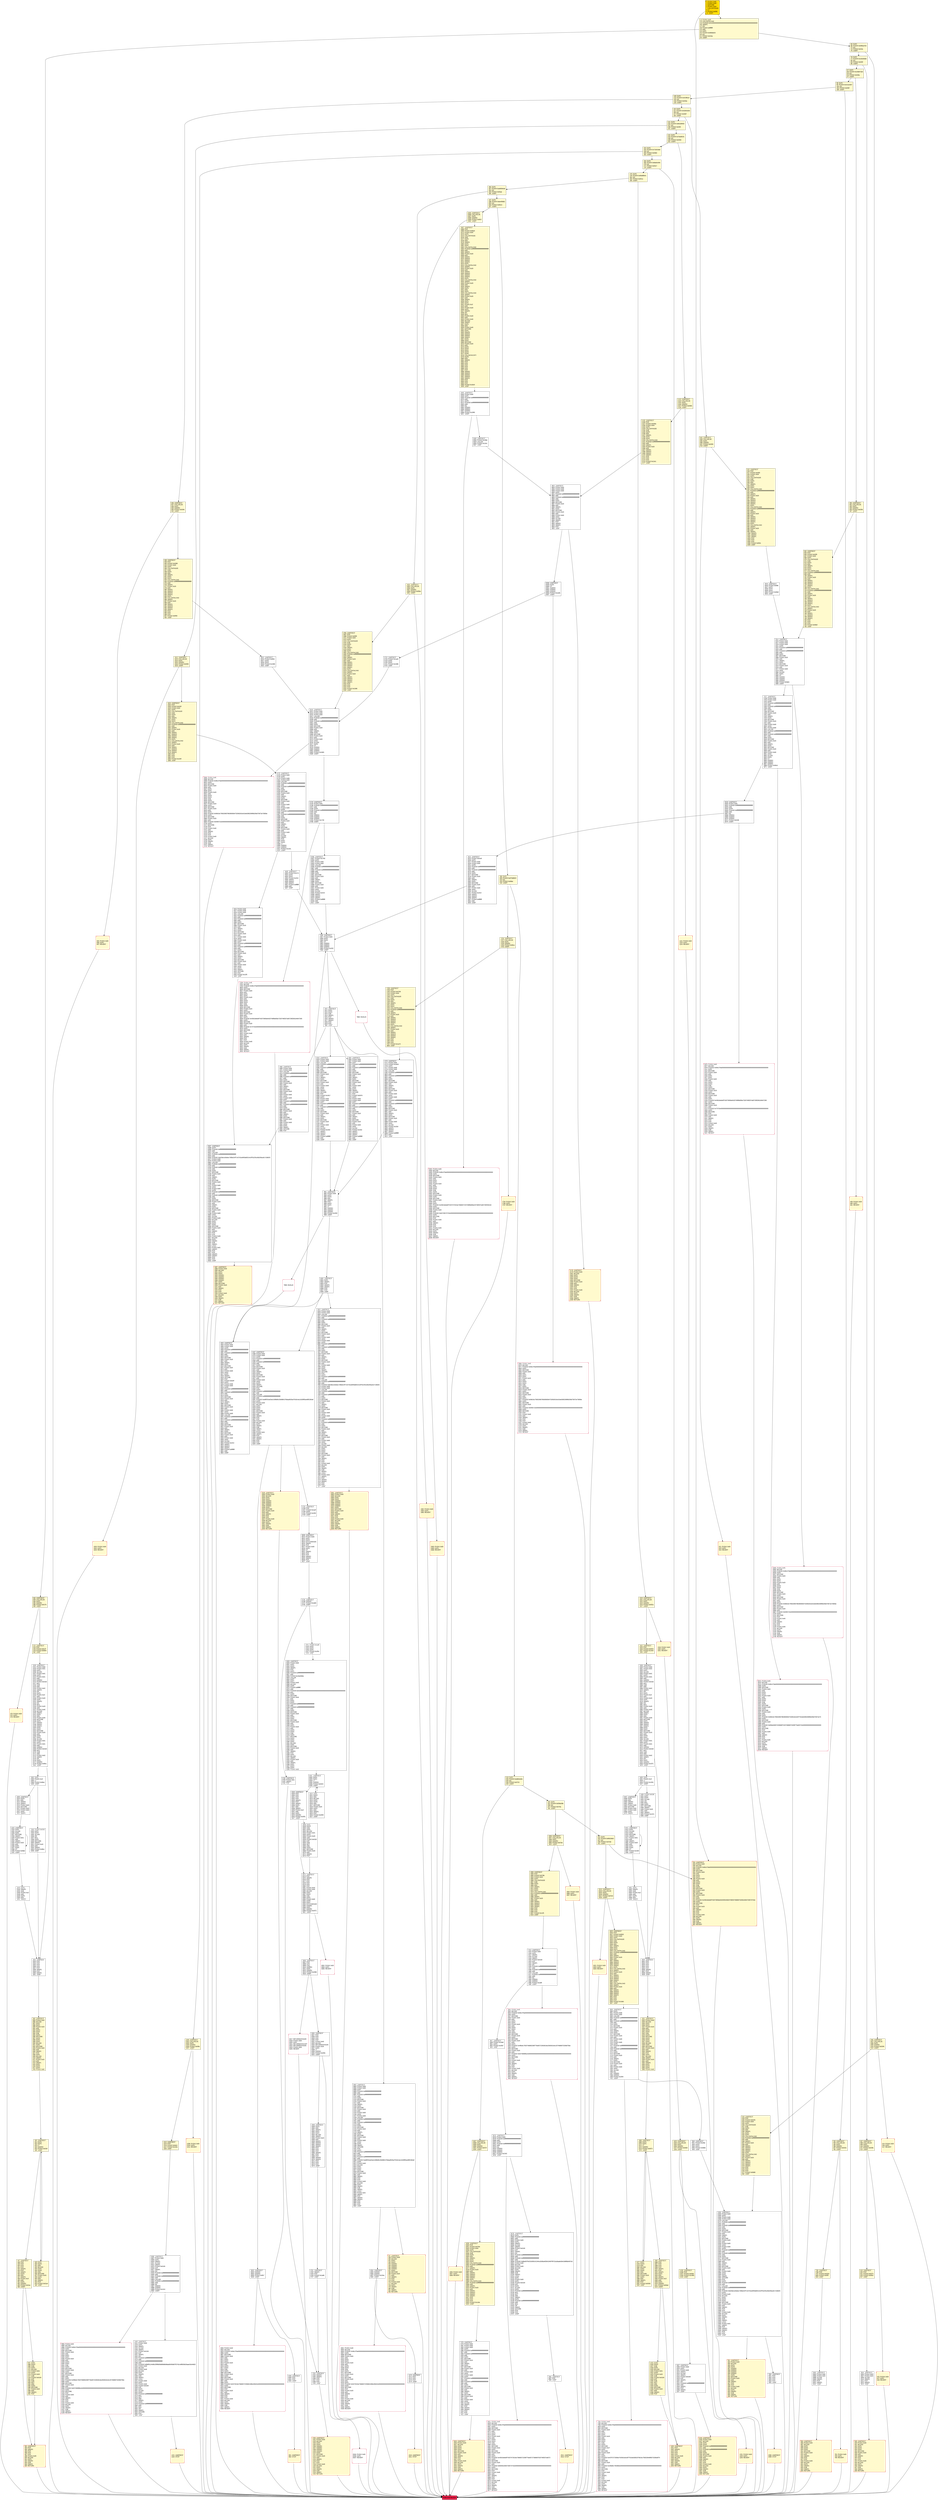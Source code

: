 digraph G {
bgcolor=transparent rankdir=UD;
node [shape=box style=filled color=black fillcolor=white fontname=arial fontcolor=black];
1954 [label="1954: PUSH1 0x00\l1956: DUP1\l1957: REVERT\l" fillcolor=lemonchiffon shape=Msquare color=crimson ];
8210 [label="8210: DUP1\l8211: DUP3\l8212: ADD\l8213: MLOAD\l8214: DUP2\l8215: DUP5\l8216: ADD\l8217: MSTORE\l8218: PUSH1 0x20\l8220: DUP2\l8221: ADD\l8222: SWAP1\l8223: POP\l8224: PUSH2 0x2009\l8227: JUMP\l" ];
1223 [label="1223: JUMPDEST\l1224: CALLVALUE\l1225: DUP1\l1226: ISZERO\l1227: PUSH2 0x04d3\l1230: JUMPI\l" fillcolor=lemonchiffon ];
2872 [label="2872: PUSH1 0x40\l2874: MLOAD\l2875: PUSH32 0x08c379a000000000000000000000000000000000000000000000000000000000\l2908: DUP2\l2909: MSTORE\l2910: PUSH1 0x04\l2912: ADD\l2913: DUP1\l2914: DUP1\l2915: PUSH1 0x20\l2917: ADD\l2918: DUP3\l2919: DUP2\l2920: SUB\l2921: DUP3\l2922: MSTORE\l2923: PUSH1 0x35\l2925: DUP2\l2926: MSTORE\l2927: PUSH1 0x20\l2929: ADD\l2930: DUP1\l2931: PUSH32 0x56616c7565206578636565647320616c6c6f77616e6365206f66206d73672e73\l2964: DUP2\l2965: MSTORE\l2966: PUSH1 0x20\l2968: ADD\l2969: PUSH32 0x656e64657220666f722074686973206f776e65722e0000000000000000000000\l3002: DUP2\l3003: MSTORE\l3004: POP\l3005: PUSH1 0x40\l3007: ADD\l3008: SWAP2\l3009: POP\l3010: POP\l3011: PUSH1 0x40\l3013: MLOAD\l3014: DUP1\l3015: SWAP2\l3016: SUB\l3017: SWAP1\l3018: REVERT\l" shape=Msquare color=crimson ];
3222 [label="3222: JUMPDEST\l3223: PUSH2 0x0ce8\l3226: DUP3\l3227: PUSH1 0x05\l3229: PUSH1 0x00\l3231: DUP8\l3232: PUSH20 0xffffffffffffffffffffffffffffffffffffffff\l3253: AND\l3254: PUSH20 0xffffffffffffffffffffffffffffffffffffffff\l3275: AND\l3276: DUP2\l3277: MSTORE\l3278: PUSH1 0x20\l3280: ADD\l3281: SWAP1\l3282: DUP2\l3283: MSTORE\l3284: PUSH1 0x20\l3286: ADD\l3287: PUSH1 0x00\l3289: SHA3\l3290: SLOAD\l3291: PUSH2 0x1f14\l3294: SWAP1\l3295: SWAP2\l3296: SWAP1\l3297: PUSH4 0xffffffff\l3302: AND\l3303: JUMP\l" ];
901 [label="901: JUMPDEST\l902: STOP\l" fillcolor=lemonchiffon shape=Msquare color=crimson ];
506 [label="506: JUMPDEST\l507: CALLVALUE\l508: DUP1\l509: ISZERO\l510: PUSH2 0x0206\l513: JUMPI\l" fillcolor=lemonchiffon ];
13 [label="13: PUSH1 0x00\l15: CALLDATALOAD\l16: PUSH29 0x0100000000000000000000000000000000000000000000000000000000\l46: SWAP1\l47: DIV\l48: PUSH4 0xffffffff\l53: AND\l54: DUP1\l55: PUSH4 0x06fdde03\l60: EQ\l61: PUSH2 0x016a\l64: JUMPI\l" fillcolor=lemonchiffon ];
4906 [label="4906: JUMPDEST\l4907: PUSH1 0x00\l4909: DUP1\l4910: SWAP1\l4911: SLOAD\l4912: SWAP1\l4913: PUSH2 0x0100\l4916: EXP\l4917: SWAP1\l4918: DIV\l4919: PUSH20 0xffffffffffffffffffffffffffffffffffffffff\l4940: AND\l4941: PUSH20 0xffffffffffffffffffffffffffffffffffffffff\l4962: AND\l4963: CALLER\l4964: PUSH20 0xffffffffffffffffffffffffffffffffffffffff\l4985: AND\l4986: EQ\l4987: ISZERO\l4988: ISZERO\l4989: PUSH2 0x1414\l4992: JUMPI\l" ];
1462 [label="1462: PUSH1 0x00\l1464: DUP1\l1465: REVERT\l" fillcolor=lemonchiffon shape=Msquare color=crimson ];
6549 [label="6549: JUMPDEST\l6550: PUSH2 0x199e\l6553: CALLER\l6554: PUSH2 0x12e1\l6557: JUMP\l" ];
153 [label="153: DUP1\l154: PUSH4 0x715018a6\l159: EQ\l160: PUSH2 0x04b0\l163: JUMPI\l" fillcolor=lemonchiffon ];
4468 [label="4468: JUMPDEST\l4469: PUSH1 0x06\l4471: PUSH1 0x00\l4473: CALLER\l4474: PUSH20 0xffffffffffffffffffffffffffffffffffffffff\l4495: AND\l4496: PUSH20 0xffffffffffffffffffffffffffffffffffffffff\l4517: AND\l4518: DUP2\l4519: MSTORE\l4520: PUSH1 0x20\l4522: ADD\l4523: SWAP1\l4524: DUP2\l4525: MSTORE\l4526: PUSH1 0x20\l4528: ADD\l4529: PUSH1 0x00\l4531: SHA3\l4532: PUSH1 0x00\l4534: DUP7\l4535: PUSH20 0xffffffffffffffffffffffffffffffffffffffff\l4556: AND\l4557: PUSH20 0xffffffffffffffffffffffffffffffffffffffff\l4578: AND\l4579: DUP2\l4580: MSTORE\l4581: PUSH1 0x20\l4583: ADD\l4584: SWAP1\l4585: DUP2\l4586: MSTORE\l4587: PUSH1 0x20\l4589: ADD\l4590: PUSH1 0x00\l4592: SHA3\l4593: DUP2\l4594: SWAP1\l4595: SSTORE\l4596: POP\l" ];
6568 [label="6568: PUSH1 0x40\l6570: MLOAD\l6571: PUSH32 0x08c379a000000000000000000000000000000000000000000000000000000000\l6604: DUP2\l6605: MSTORE\l6606: PUSH1 0x04\l6608: ADD\l6609: DUP1\l6610: DUP1\l6611: PUSH1 0x20\l6613: ADD\l6614: DUP3\l6615: DUP2\l6616: SUB\l6617: DUP3\l6618: MSTORE\l6619: PUSH1 0x24\l6621: DUP2\l6622: MSTORE\l6623: PUSH1 0x20\l6625: ADD\l6626: DUP1\l6627: PUSH32 0x56616c756520657863656564732062616c616e6365206f66206d73672e73656e\l6660: DUP2\l6661: MSTORE\l6662: PUSH1 0x20\l6664: ADD\l6665: PUSH32 0x6465722e00000000000000000000000000000000000000000000000000000000\l6698: DUP2\l6699: MSTORE\l6700: POP\l6701: PUSH1 0x40\l6703: ADD\l6704: SWAP2\l6705: POP\l6706: POP\l6707: PUSH1 0x40\l6709: MLOAD\l6710: DUP1\l6711: SWAP2\l6712: SUB\l6713: SWAP1\l6714: REVERT\l" shape=Msquare color=crimson ];
1726 [label="1726: JUMPDEST\l1727: CALLVALUE\l1728: DUP1\l1729: ISZERO\l1730: PUSH2 0x06ca\l1733: JUMPI\l" fillcolor=lemonchiffon ];
6741 [label="6741: PUSH2 0x1a5f\l6744: DUP5\l6745: DUP5\l6746: DUP5\l6747: PUSH2 0x1f5c\l6750: JUMP\l" ];
1555 [label="1555: JUMPDEST\l1556: CALLVALUE\l1557: DUP1\l1558: ISZERO\l1559: PUSH2 0x061f\l1562: JUMPI\l" fillcolor=lemonchiffon ];
911 [label="911: PUSH1 0x00\l913: DUP1\l914: REVERT\l" fillcolor=lemonchiffon shape=Msquare color=crimson ];
5307 [label="5307: JUMPDEST\l5308: PUSH1 0x00\l5310: DUP1\l5311: PUSH1 0x00\l5313: SWAP1\l5314: SLOAD\l5315: SWAP1\l5316: PUSH2 0x0100\l5319: EXP\l5320: SWAP1\l5321: DIV\l5322: PUSH20 0xffffffffffffffffffffffffffffffffffffffff\l5343: AND\l5344: SWAP1\l5345: POP\l5346: SWAP1\l5347: JUMP\l" ];
1024 [label="1024: JUMPDEST\l1025: POP\l1026: PUSH2 0x043f\l1029: PUSH1 0x04\l1031: DUP1\l1032: CALLDATASIZE\l1033: SUB\l1034: DUP2\l1035: ADD\l1036: SWAP1\l1037: DUP1\l1038: DUP1\l1039: CALLDATALOAD\l1040: PUSH20 0xffffffffffffffffffffffffffffffffffffffff\l1061: AND\l1062: SWAP1\l1063: PUSH1 0x20\l1065: ADD\l1066: SWAP1\l1067: SWAP3\l1068: SWAP2\l1069: SWAP1\l1070: DUP1\l1071: CALLDATALOAD\l1072: SWAP1\l1073: PUSH1 0x20\l1075: ADD\l1076: SWAP1\l1077: SWAP3\l1078: SWAP2\l1079: SWAP1\l1080: POP\l1081: POP\l1082: POP\l1083: PUSH2 0x104f\l1086: JUMP\l" fillcolor=lemonchiffon ];
1801 [label="1801: JUMPDEST\l1802: PUSH1 0x40\l1804: MLOAD\l1805: DUP1\l1806: DUP3\l1807: ISZERO\l1808: ISZERO\l1809: ISZERO\l1810: ISZERO\l1811: DUP2\l1812: MSTORE\l1813: PUSH1 0x20\l1815: ADD\l1816: SWAP2\l1817: POP\l1818: POP\l1819: PUSH1 0x40\l1821: MLOAD\l1822: DUP1\l1823: SWAP2\l1824: SUB\l1825: SWAP1\l1826: RETURN\l" fillcolor=lemonchiffon shape=Msquare color=crimson ];
1924 [label="1924: JUMPDEST\l1925: PUSH1 0x40\l1927: MLOAD\l1928: DUP1\l1929: DUP3\l1930: DUP2\l1931: MSTORE\l1932: PUSH1 0x20\l1934: ADD\l1935: SWAP2\l1936: POP\l1937: POP\l1938: PUSH1 0x40\l1940: MLOAD\l1941: DUP1\l1942: SWAP2\l1943: SUB\l1944: SWAP1\l1945: RETURN\l" fillcolor=lemonchiffon shape=Msquare color=crimson ];
1440 [label="1440: JUMPDEST\l1441: POP\l1442: SWAP3\l1443: POP\l1444: POP\l1445: POP\l1446: PUSH1 0x40\l1448: MLOAD\l1449: DUP1\l1450: SWAP2\l1451: SUB\l1452: SWAP1\l1453: RETURN\l" fillcolor=lemonchiffon shape=Msquare color=crimson ];
230 [label="230: DUP1\l231: PUSH4 0xf2fde38b\l236: EQ\l237: PUSH2 0x079a\l240: JUMPI\l" fillcolor=lemonchiffon ];
8768 [label="8768: EXIT BLOCK\l" fillcolor=crimson ];
7950 [label="7950: JUMPDEST\l7951: POP\l7952: POP\l7953: POP\l7954: POP\l7955: JUMP\l" ];
2021 [label="2021: PUSH1 0x00\l2023: DUP1\l2024: REVERT\l" fillcolor=lemonchiffon shape=Msquare color=crimson ];
1125 [label="1125: JUMPDEST\l1126: POP\l1127: PUSH2 0x049a\l1130: PUSH1 0x04\l1132: DUP1\l1133: CALLDATASIZE\l1134: SUB\l1135: DUP2\l1136: ADD\l1137: SWAP1\l1138: DUP1\l1139: DUP1\l1140: CALLDATALOAD\l1141: PUSH20 0xffffffffffffffffffffffffffffffffffffffff\l1162: AND\l1163: SWAP1\l1164: PUSH1 0x20\l1166: ADD\l1167: SWAP1\l1168: SWAP3\l1169: SWAP2\l1170: SWAP1\l1171: POP\l1172: POP\l1173: POP\l1174: PUSH2 0x12e1\l1177: JUMP\l" fillcolor=lemonchiffon ];
7793 [label="7793: PUSH1 0x40\l7795: MLOAD\l7796: PUSH32 0x08c379a000000000000000000000000000000000000000000000000000000000\l7829: DUP2\l7830: MSTORE\l7831: PUSH1 0x04\l7833: ADD\l7834: DUP1\l7835: DUP1\l7836: PUSH1 0x20\l7838: ADD\l7839: DUP3\l7840: DUP2\l7841: SUB\l7842: DUP3\l7843: MSTORE\l7844: PUSH1 0x27\l7846: DUP2\l7847: MSTORE\l7848: PUSH1 0x20\l7850: ADD\l7851: DUP1\l7852: PUSH32 0x43757272656e7420616c6c6f77616e63652076616c756520646f6573206e6f74\l7885: DUP2\l7886: MSTORE\l7887: PUSH1 0x20\l7889: ADD\l7890: PUSH32 0x206d617463682e00000000000000000000000000000000000000000000000000\l7923: DUP2\l7924: MSTORE\l7925: POP\l7926: PUSH1 0x40\l7928: ADD\l7929: SWAP2\l7930: POP\l7931: POP\l7932: PUSH1 0x40\l7934: MLOAD\l7935: DUP1\l7936: SWAP2\l7937: SUB\l7938: SWAP1\l7939: REVERT\l" shape=Msquare color=crimson ];
5500 [label="5500: JUMPDEST\l5501: POP\l5502: POP\l5503: POP\l5504: POP\l5505: POP\l5506: SWAP1\l5507: POP\l5508: SWAP1\l5509: JUMP\l" ];
5457 [label="5457: JUMPDEST\l5458: DUP3\l5459: ADD\l5460: SWAP2\l5461: SWAP1\l5462: PUSH1 0x00\l5464: MSTORE\l5465: PUSH1 0x20\l5467: PUSH1 0x00\l5469: SHA3\l5470: SWAP1\l" ];
2011 [label="2011: JUMPDEST\l2012: STOP\l" fillcolor=lemonchiffon shape=Msquare color=crimson ];
2182 [label="2182: DUP1\l2183: PUSH1 0x1f\l2185: LT\l2186: PUSH2 0x08a1\l2189: JUMPI\l" ];
3903 [label="3903: JUMPDEST\l3904: PUSH1 0x00\l3906: PUSH1 0x03\l3908: SLOAD\l3909: SWAP1\l3910: POP\l3911: SWAP1\l3912: JUMP\l" ];
1946 [label="1946: JUMPDEST\l1947: CALLVALUE\l1948: DUP1\l1949: ISZERO\l1950: PUSH2 0x07a6\l1953: JUMPI\l" fillcolor=lemonchiffon ];
1020 [label="1020: PUSH1 0x00\l1022: DUP1\l1023: REVERT\l" fillcolor=lemonchiffon shape=Msquare color=crimson ];
5586 [label="5586: PUSH1 0x40\l5588: MLOAD\l5589: PUSH32 0x08c379a000000000000000000000000000000000000000000000000000000000\l5622: DUP2\l5623: MSTORE\l5624: PUSH1 0x04\l5626: ADD\l5627: DUP1\l5628: DUP1\l5629: PUSH1 0x20\l5631: ADD\l5632: DUP3\l5633: DUP2\l5634: SUB\l5635: DUP3\l5636: MSTORE\l5637: PUSH1 0x24\l5639: DUP2\l5640: MSTORE\l5641: PUSH1 0x20\l5643: ADD\l5644: DUP1\l5645: PUSH32 0x56616c756520657863656564732062616c616e6365206f66206d73672e73656e\l5678: DUP2\l5679: MSTORE\l5680: PUSH1 0x20\l5682: ADD\l5683: PUSH32 0x6465722e00000000000000000000000000000000000000000000000000000000\l5716: DUP2\l5717: MSTORE\l5718: POP\l5719: PUSH1 0x40\l5721: ADD\l5722: SWAP2\l5723: POP\l5724: POP\l5725: PUSH1 0x40\l5727: MLOAD\l5728: DUP1\l5729: SWAP2\l5730: SUB\l5731: SWAP1\l5732: REVERT\l" shape=Msquare color=crimson ];
1010 [label="1010: JUMPDEST\l1011: STOP\l" fillcolor=lemonchiffon shape=Msquare color=crimson ];
8317 [label="8317: RETURNDATASIZE\l8318: PUSH1 0x00\l8320: DUP1\l8321: RETURNDATACOPY\l8322: RETURNDATASIZE\l8323: PUSH1 0x00\l8325: REVERT\l" shape=Msquare color=crimson ];
7278 [label="7278: JUMPDEST\l7279: PUSH1 0x00\l7281: PUSH1 0x06\l7283: PUSH1 0x00\l7285: DUP5\l7286: PUSH20 0xffffffffffffffffffffffffffffffffffffffff\l7307: AND\l7308: PUSH20 0xffffffffffffffffffffffffffffffffffffffff\l7329: AND\l7330: DUP2\l7331: MSTORE\l7332: PUSH1 0x20\l7334: ADD\l7335: SWAP1\l7336: DUP2\l7337: MSTORE\l7338: PUSH1 0x20\l7340: ADD\l7341: PUSH1 0x00\l7343: SHA3\l7344: PUSH1 0x00\l7346: DUP4\l7347: PUSH20 0xffffffffffffffffffffffffffffffffffffffff\l7368: AND\l7369: PUSH20 0xffffffffffffffffffffffffffffffffffffffff\l7390: AND\l7391: DUP2\l7392: MSTORE\l7393: PUSH1 0x20\l7395: ADD\l7396: SWAP1\l7397: DUP2\l7398: MSTORE\l7399: PUSH1 0x20\l7401: ADD\l7402: PUSH1 0x00\l7404: SHA3\l7405: SLOAD\l7406: SWAP1\l7407: POP\l7408: SWAP3\l7409: SWAP2\l7410: POP\l7411: POP\l7412: JUMP\l" ];
164 [label="164: DUP1\l165: PUSH4 0x8da5cb5b\l170: EQ\l171: PUSH2 0x04c7\l174: JUMPI\l" fillcolor=lemonchiffon ];
4043 [label="4043: JUMPDEST\l4044: PUSH2 0x0fd6\l4047: DUP4\l4048: DUP4\l4049: DUP4\l4050: PUSH2 0x09d2\l4053: JUMP\l" ];
5430 [label="5430: DUP1\l5431: PUSH1 0x1f\l5433: LT\l5434: PUSH2 0x1551\l5437: JUMPI\l" ];
6915 [label="6915: JUMPDEST\l6916: PUSH1 0x06\l6918: PUSH1 0x00\l6920: CALLER\l6921: PUSH20 0xffffffffffffffffffffffffffffffffffffffff\l6942: AND\l6943: PUSH20 0xffffffffffffffffffffffffffffffffffffffff\l6964: AND\l6965: DUP2\l6966: MSTORE\l6967: PUSH1 0x20\l6969: ADD\l6970: SWAP1\l6971: DUP2\l6972: MSTORE\l6973: PUSH1 0x20\l6975: ADD\l6976: PUSH1 0x00\l6978: SHA3\l6979: PUSH1 0x00\l6981: DUP6\l6982: PUSH20 0xffffffffffffffffffffffffffffffffffffffff\l7003: AND\l7004: PUSH20 0xffffffffffffffffffffffffffffffffffffffff\l7025: AND\l7026: DUP2\l7027: MSTORE\l7028: PUSH1 0x20\l7030: ADD\l7031: SWAP1\l7032: DUP2\l7033: MSTORE\l7034: PUSH1 0x20\l7036: ADD\l7037: PUSH1 0x00\l7039: SHA3\l7040: DUP2\l7041: SWAP1\l7042: SSTORE\l7043: POP\l7044: DUP3\l7045: PUSH20 0xffffffffffffffffffffffffffffffffffffffff\l7066: AND\l7067: CALLER\l7068: PUSH20 0xffffffffffffffffffffffffffffffffffffffff\l7089: AND\l7090: PUSH32 0x8c5be1e5ebec7d5bd14f71427d1e84f3dd0314c0f7b2291e5b200ac8c7c3b925\l7123: PUSH1 0x06\l7125: PUSH1 0x00\l7127: CALLER\l7128: PUSH20 0xffffffffffffffffffffffffffffffffffffffff\l7149: AND\l7150: PUSH20 0xffffffffffffffffffffffffffffffffffffffff\l7171: AND\l7172: DUP2\l7173: MSTORE\l7174: PUSH1 0x20\l7176: ADD\l7177: SWAP1\l7178: DUP2\l7179: MSTORE\l7180: PUSH1 0x20\l7182: ADD\l7183: PUSH1 0x00\l7185: SHA3\l7186: PUSH1 0x00\l7188: DUP8\l7189: PUSH20 0xffffffffffffffffffffffffffffffffffffffff\l7210: AND\l7211: PUSH20 0xffffffffffffffffffffffffffffffffffffffff\l7232: AND\l7233: DUP2\l7234: MSTORE\l7235: PUSH1 0x20\l7237: ADD\l7238: SWAP1\l7239: DUP2\l7240: MSTORE\l7241: PUSH1 0x20\l7243: ADD\l7244: PUSH1 0x00\l7246: SHA3\l7247: SLOAD\l7248: PUSH1 0x40\l7250: MLOAD\l7251: DUP1\l7252: DUP3\l7253: DUP2\l7254: MSTORE\l7255: PUSH1 0x20\l7257: ADD\l7258: SWAP2\l7259: POP\l7260: POP\l7261: PUSH1 0x40\l7263: MLOAD\l7264: DUP1\l7265: SWAP2\l7266: SUB\l7267: SWAP1\l7268: LOG3\l7269: PUSH1 0x01\l7271: SWAP1\l7272: POP\l7273: SWAP3\l7274: SWAP2\l7275: POP\l7276: POP\l7277: JUMP\l" ];
492 [label="492: JUMPDEST\l493: POP\l494: SWAP3\l495: POP\l496: POP\l497: POP\l498: PUSH1 0x40\l500: MLOAD\l501: DUP1\l502: SWAP2\l503: SUB\l504: SWAP1\l505: RETURN\l" fillcolor=lemonchiffon shape=Msquare color=crimson ];
4315 [label="4315: PUSH1 0x00\l4317: PUSH1 0x06\l4319: PUSH1 0x00\l4321: CALLER\l4322: PUSH20 0xffffffffffffffffffffffffffffffffffffffff\l4343: AND\l4344: PUSH20 0xffffffffffffffffffffffffffffffffffffffff\l4365: AND\l4366: DUP2\l4367: MSTORE\l4368: PUSH1 0x20\l4370: ADD\l4371: SWAP1\l4372: DUP2\l4373: MSTORE\l4374: PUSH1 0x20\l4376: ADD\l4377: PUSH1 0x00\l4379: SHA3\l4380: PUSH1 0x00\l4382: DUP7\l4383: PUSH20 0xffffffffffffffffffffffffffffffffffffffff\l4404: AND\l4405: PUSH20 0xffffffffffffffffffffffffffffffffffffffff\l4426: AND\l4427: DUP2\l4428: MSTORE\l4429: PUSH1 0x20\l4431: ADD\l4432: SWAP1\l4433: DUP2\l4434: MSTORE\l4435: PUSH1 0x20\l4437: ADD\l4438: PUSH1 0x00\l4440: SHA3\l4441: DUP2\l4442: SWAP1\l4443: SSTORE\l4444: POP\l4445: PUSH2 0x11f5\l4448: JUMP\l" ];
2100 [label="2100: JUMPDEST\l2101: PUSH1 0x60\l2103: PUSH1 0x01\l2105: DUP1\l2106: SLOAD\l2107: PUSH1 0x01\l2109: DUP2\l2110: PUSH1 0x01\l2112: AND\l2113: ISZERO\l2114: PUSH2 0x0100\l2117: MUL\l2118: SUB\l2119: AND\l2120: PUSH1 0x02\l2122: SWAP1\l2123: DIV\l2124: DUP1\l2125: PUSH1 0x1f\l2127: ADD\l2128: PUSH1 0x20\l2130: DUP1\l2131: SWAP2\l2132: DIV\l2133: MUL\l2134: PUSH1 0x20\l2136: ADD\l2137: PUSH1 0x40\l2139: MLOAD\l2140: SWAP1\l2141: DUP2\l2142: ADD\l2143: PUSH1 0x40\l2145: MSTORE\l2146: DUP1\l2147: SWAP3\l2148: SWAP2\l2149: SWAP1\l2150: DUP2\l2151: DUP2\l2152: MSTORE\l2153: PUSH1 0x20\l2155: ADD\l2156: DUP3\l2157: DUP1\l2158: SLOAD\l2159: PUSH1 0x01\l2161: DUP2\l2162: PUSH1 0x01\l2164: AND\l2165: ISZERO\l2166: PUSH2 0x0100\l2169: MUL\l2170: SUB\l2171: AND\l2172: PUSH1 0x02\l2174: SWAP1\l2175: DIV\l2176: DUP1\l2177: ISZERO\l2178: PUSH2 0x08cc\l2181: JUMPI\l" ];
8201 [label="8201: JUMPDEST\l8202: DUP4\l8203: DUP2\l8204: LT\l8205: ISZERO\l8206: PUSH2 0x2024\l8209: JUMPI\l" ];
2514 [label="2514: JUMPDEST\l2515: PUSH1 0x00\l2517: PUSH1 0x05\l2519: PUSH1 0x00\l2521: DUP6\l2522: PUSH20 0xffffffffffffffffffffffffffffffffffffffff\l2543: AND\l2544: PUSH20 0xffffffffffffffffffffffffffffffffffffffff\l2565: AND\l2566: DUP2\l2567: MSTORE\l2568: PUSH1 0x20\l2570: ADD\l2571: SWAP1\l2572: DUP2\l2573: MSTORE\l2574: PUSH1 0x20\l2576: ADD\l2577: PUSH1 0x00\l2579: SHA3\l2580: SLOAD\l2581: DUP3\l2582: GT\l2583: ISZERO\l2584: ISZERO\l2585: ISZERO\l2586: PUSH2 0x0ab1\l2589: JUMPI\l" ];
1318 [label="1318: PUSH1 0x00\l1320: DUP1\l1321: REVERT\l" fillcolor=lemonchiffon shape=Msquare color=crimson ];
429 [label="429: DUP1\l430: DUP3\l431: ADD\l432: MLOAD\l433: DUP2\l434: DUP5\l435: ADD\l436: MSTORE\l437: PUSH1 0x20\l439: DUP2\l440: ADD\l441: SWAP1\l442: POP\l443: PUSH2 0x01a4\l446: JUMP\l" fillcolor=lemonchiffon ];
1835 [label="1835: PUSH1 0x00\l1837: DUP1\l1838: REVERT\l" fillcolor=lemonchiffon shape=Msquare color=crimson ];
1415 [label="1415: DUP1\l1416: DUP3\l1417: SUB\l1418: DUP1\l1419: MLOAD\l1420: PUSH1 0x01\l1422: DUP4\l1423: PUSH1 0x20\l1425: SUB\l1426: PUSH2 0x0100\l1429: EXP\l1430: SUB\l1431: NOT\l1432: AND\l1433: DUP2\l1434: MSTORE\l1435: PUSH1 0x20\l1437: ADD\l1438: SWAP2\l1439: POP\l" fillcolor=lemonchiffon ];
0 [label="0: PUSH1 0x80\l2: PUSH1 0x40\l4: MSTORE\l5: PUSH1 0x04\l7: CALLDATASIZE\l8: LT\l9: PUSH2 0x00fc\l12: JUMPI\l" fillcolor=lemonchiffon shape=Msquare fillcolor=gold ];
65 [label="65: DUP1\l66: PUSH4 0x095ea7b3\l71: EQ\l72: PUSH2 0x01fa\l75: JUMPI\l" fillcolor=lemonchiffon ];
1567 [label="1567: JUMPDEST\l1568: POP\l1569: PUSH2 0x06a4\l1572: PUSH1 0x04\l1574: DUP1\l1575: CALLDATASIZE\l1576: SUB\l1577: DUP2\l1578: ADD\l1579: SWAP1\l1580: DUP1\l1581: DUP1\l1582: CALLDATALOAD\l1583: PUSH20 0xffffffffffffffffffffffffffffffffffffffff\l1604: AND\l1605: SWAP1\l1606: PUSH1 0x20\l1608: ADD\l1609: SWAP1\l1610: SWAP3\l1611: SWAP2\l1612: SWAP1\l1613: DUP1\l1614: CALLDATALOAD\l1615: SWAP1\l1616: PUSH1 0x20\l1618: ADD\l1619: SWAP1\l1620: SWAP3\l1621: SWAP2\l1622: SWAP1\l1623: DUP1\l1624: CALLDATALOAD\l1625: SWAP1\l1626: PUSH1 0x20\l1628: ADD\l1629: SWAP1\l1630: DUP3\l1631: ADD\l1632: DUP1\l1633: CALLDATALOAD\l1634: SWAP1\l1635: PUSH1 0x20\l1637: ADD\l1638: SWAP1\l1639: DUP1\l1640: DUP1\l1641: PUSH1 0x1f\l1643: ADD\l1644: PUSH1 0x20\l1646: DUP1\l1647: SWAP2\l1648: DIV\l1649: MUL\l1650: PUSH1 0x20\l1652: ADD\l1653: PUSH1 0x40\l1655: MLOAD\l1656: SWAP1\l1657: DUP2\l1658: ADD\l1659: PUSH1 0x40\l1661: MSTORE\l1662: DUP1\l1663: SWAP4\l1664: SWAP3\l1665: SWAP2\l1666: SWAP1\l1667: DUP2\l1668: DUP2\l1669: MSTORE\l1670: PUSH1 0x20\l1672: ADD\l1673: DUP4\l1674: DUP4\l1675: DUP1\l1676: DUP3\l1677: DUP5\l1678: CALLDATACOPY\l1679: DUP3\l1680: ADD\l1681: SWAP2\l1682: POP\l1683: POP\l1684: POP\l1685: POP\l1686: POP\l1687: POP\l1688: SWAP2\l1689: SWAP3\l1690: SWAP2\l1691: SWAP3\l1692: SWAP1\l1693: POP\l1694: POP\l1695: POP\l1696: PUSH2 0x18c9\l1699: JUMP\l" fillcolor=lemonchiffon ];
804 [label="804: JUMPDEST\l805: PUSH1 0x40\l807: MLOAD\l808: DUP1\l809: DUP3\l810: DUP2\l811: MSTORE\l812: PUSH1 0x20\l814: ADD\l815: SWAP2\l816: POP\l817: POP\l818: PUSH1 0x40\l820: MLOAD\l821: DUP1\l822: SWAP2\l823: SUB\l824: SWAP1\l825: RETURN\l" fillcolor=lemonchiffon shape=Msquare color=crimson ];
186 [label="186: DUP1\l187: PUSH4 0xa9059cbb\l192: EQ\l193: PUSH2 0x05ae\l196: JUMPI\l" fillcolor=lemonchiffon ];
6345 [label="6345: JUMPDEST\l6346: PUSH1 0x00\l6348: DUP1\l6349: PUSH20 0xffffffffffffffffffffffffffffffffffffffff\l6370: AND\l6371: DUP5\l6372: PUSH20 0xffffffffffffffffffffffffffffffffffffffff\l6393: AND\l6394: EQ\l6395: ISZERO\l6396: ISZERO\l6397: ISZERO\l6398: PUSH2 0x1995\l6401: JUMPI\l" ];
903 [label="903: JUMPDEST\l904: CALLVALUE\l905: DUP1\l906: ISZERO\l907: PUSH2 0x0393\l910: JUMPI\l" fillcolor=lemonchiffon ];
1395 [label="1395: JUMPDEST\l1396: POP\l1397: POP\l1398: POP\l1399: POP\l1400: SWAP1\l1401: POP\l1402: SWAP1\l1403: DUP2\l1404: ADD\l1405: SWAP1\l1406: PUSH1 0x1f\l1408: AND\l1409: DUP1\l1410: ISZERO\l1411: PUSH2 0x05a0\l1414: JUMPI\l" fillcolor=lemonchiffon ];
1235 [label="1235: JUMPDEST\l1236: POP\l1237: PUSH2 0x04dc\l1240: PUSH2 0x14bb\l1243: JUMP\l" fillcolor=lemonchiffon ];
4170 [label="4170: JUMPDEST\l4171: POP\l4172: POP\l4173: POP\l4174: JUMP\l" ];
6018 [label="6018: JUMPDEST\l6019: PUSH1 0x05\l6021: PUSH1 0x00\l6023: CALLER\l6024: PUSH20 0xffffffffffffffffffffffffffffffffffffffff\l6045: AND\l6046: PUSH20 0xffffffffffffffffffffffffffffffffffffffff\l6067: AND\l6068: DUP2\l6069: MSTORE\l6070: PUSH1 0x20\l6072: ADD\l6073: SWAP1\l6074: DUP2\l6075: MSTORE\l6076: PUSH1 0x20\l6078: ADD\l6079: PUSH1 0x00\l6081: SHA3\l6082: DUP2\l6083: SWAP1\l6084: SSTORE\l6085: POP\l6086: PUSH2 0x1817\l6089: DUP3\l6090: PUSH1 0x05\l6092: PUSH1 0x00\l6094: DUP7\l6095: PUSH20 0xffffffffffffffffffffffffffffffffffffffff\l6116: AND\l6117: PUSH20 0xffffffffffffffffffffffffffffffffffffffff\l6138: AND\l6139: DUP2\l6140: MSTORE\l6141: PUSH1 0x20\l6143: ADD\l6144: SWAP1\l6145: DUP2\l6146: MSTORE\l6147: PUSH1 0x20\l6149: ADD\l6150: PUSH1 0x00\l6152: SHA3\l6153: SLOAD\l6154: PUSH2 0x1f2d\l6157: SWAP1\l6158: SWAP2\l6159: SWAP1\l6160: PUSH4 0xffffffff\l6165: AND\l6166: JUMP\l" ];
5471 [label="5471: JUMPDEST\l5472: DUP2\l5473: SLOAD\l5474: DUP2\l5475: MSTORE\l5476: SWAP1\l5477: PUSH1 0x01\l5479: ADD\l5480: SWAP1\l5481: PUSH1 0x20\l5483: ADD\l5484: DUP1\l5485: DUP4\l5486: GT\l5487: PUSH2 0x155f\l5490: JUMPI\l" ];
791 [label="791: PUSH1 0x00\l793: DUP1\l794: REVERT\l" fillcolor=lemonchiffon shape=Msquare color=crimson ];
3663 [label="3663: JUMPDEST\l3664: PUSH1 0x06\l3666: PUSH1 0x00\l3668: DUP7\l3669: PUSH20 0xffffffffffffffffffffffffffffffffffffffff\l3690: AND\l3691: PUSH20 0xffffffffffffffffffffffffffffffffffffffff\l3712: AND\l3713: DUP2\l3714: MSTORE\l3715: PUSH1 0x20\l3717: ADD\l3718: SWAP1\l3719: DUP2\l3720: MSTORE\l3721: PUSH1 0x20\l3723: ADD\l3724: PUSH1 0x00\l3726: SHA3\l3727: PUSH1 0x00\l3729: CALLER\l3730: PUSH20 0xffffffffffffffffffffffffffffffffffffffff\l3751: AND\l3752: PUSH20 0xffffffffffffffffffffffffffffffffffffffff\l3773: AND\l3774: DUP2\l3775: MSTORE\l3776: PUSH1 0x20\l3778: ADD\l3779: SWAP1\l3780: DUP2\l3781: MSTORE\l3782: PUSH1 0x20\l3784: ADD\l3785: PUSH1 0x00\l3787: SHA3\l3788: DUP2\l3789: SWAP1\l3790: SSTORE\l3791: POP\l3792: DUP3\l3793: PUSH20 0xffffffffffffffffffffffffffffffffffffffff\l3814: AND\l3815: DUP5\l3816: PUSH20 0xffffffffffffffffffffffffffffffffffffffff\l3837: AND\l3838: PUSH32 0xddf252ad1be2c89b69c2b068fc378daa952ba7f163c4a11628f55a4df523b3ef\l3871: DUP5\l3872: PUSH1 0x40\l3874: MLOAD\l3875: DUP1\l3876: DUP3\l3877: DUP2\l3878: MSTORE\l3879: PUSH1 0x20\l3881: ADD\l3882: SWAP2\l3883: POP\l3884: POP\l3885: PUSH1 0x40\l3887: MLOAD\l3888: DUP1\l3889: SWAP2\l3890: SUB\l3891: SWAP1\l3892: LOG3\l3893: PUSH1 0x01\l3895: SWAP1\l3896: POP\l3897: SWAP4\l3898: SWAP3\l3899: POP\l3900: POP\l3901: POP\l3902: JUMP\l" ];
6735 [label="6735: JUMPDEST\l6736: ISZERO\l6737: PUSH2 0x1a66\l6740: JUMPI\l" ];
1529 [label="1529: JUMPDEST\l1530: PUSH1 0x40\l1532: MLOAD\l1533: DUP1\l1534: DUP3\l1535: ISZERO\l1536: ISZERO\l1537: ISZERO\l1538: ISZERO\l1539: DUP2\l1540: MSTORE\l1541: PUSH1 0x20\l1543: ADD\l1544: SWAP2\l1545: POP\l1546: POP\l1547: PUSH1 0x40\l1549: MLOAD\l1550: DUP1\l1551: SWAP2\l1552: SUB\l1553: SWAP1\l1554: RETURN\l" fillcolor=lemonchiffon shape=Msquare color=crimson ];
2504 [label="2504: JUMPDEST\l2505: PUSH1 0x00\l2507: PUSH1 0x04\l2509: SLOAD\l2510: SWAP1\l2511: POP\l2512: SWAP1\l2513: JUMP\l" ];
6715 [label="6715: JUMPDEST\l6716: PUSH2 0x1a45\l6719: DUP5\l6720: DUP5\l6721: PUSH2 0x1586\l6724: JUMP\l" ];
7656 [label="7656: JUMPDEST\l7657: POP\l7658: JUMP\l" ];
175 [label="175: DUP1\l176: PUSH4 0x95d89b41\l181: EQ\l182: PUSH2 0x051e\l185: JUMPI\l" fillcolor=lemonchiffon ];
370 [label="370: PUSH1 0x00\l372: DUP1\l373: REVERT\l" fillcolor=lemonchiffon shape=Msquare color=crimson ];
6770 [label="6770: JUMPDEST\l6771: PUSH1 0x00\l6773: PUSH2 0x1b03\l6776: DUP3\l6777: PUSH1 0x06\l6779: PUSH1 0x00\l6781: CALLER\l6782: PUSH20 0xffffffffffffffffffffffffffffffffffffffff\l6803: AND\l6804: PUSH20 0xffffffffffffffffffffffffffffffffffffffff\l6825: AND\l6826: DUP2\l6827: MSTORE\l6828: PUSH1 0x20\l6830: ADD\l6831: SWAP1\l6832: DUP2\l6833: MSTORE\l6834: PUSH1 0x20\l6836: ADD\l6837: PUSH1 0x00\l6839: SHA3\l6840: PUSH1 0x00\l6842: DUP7\l6843: PUSH20 0xffffffffffffffffffffffffffffffffffffffff\l6864: AND\l6865: PUSH20 0xffffffffffffffffffffffffffffffffffffffff\l6886: AND\l6887: DUP2\l6888: MSTORE\l6889: PUSH1 0x20\l6891: ADD\l6892: SWAP1\l6893: DUP2\l6894: MSTORE\l6895: PUSH1 0x20\l6897: ADD\l6898: PUSH1 0x00\l6900: SHA3\l6901: SLOAD\l6902: PUSH2 0x1f2d\l6905: SWAP1\l6906: SWAP2\l6907: SWAP1\l6908: PUSH4 0xffffffff\l6913: AND\l6914: JUMP\l" ];
619 [label="619: JUMPDEST\l620: POP\l621: PUSH2 0x0274\l624: PUSH2 0x09c8\l627: JUMP\l" fillcolor=lemonchiffon ];
467 [label="467: DUP1\l468: DUP3\l469: SUB\l470: DUP1\l471: MLOAD\l472: PUSH1 0x01\l474: DUP4\l475: PUSH1 0x20\l477: SUB\l478: PUSH2 0x0100\l481: EXP\l482: SUB\l483: NOT\l484: AND\l485: DUP2\l486: MSTORE\l487: PUSH1 0x20\l489: ADD\l490: SWAP2\l491: POP\l" fillcolor=lemonchiffon ];
6758 [label="6758: JUMPDEST\l6759: PUSH1 0x01\l6761: SWAP1\l6762: POP\l" ];
834 [label="834: PUSH1 0x00\l836: DUP1\l837: REVERT\l" fillcolor=lemonchiffon shape=Msquare color=crimson ];
1200 [label="1200: JUMPDEST\l1201: CALLVALUE\l1202: DUP1\l1203: ISZERO\l1204: PUSH2 0x04bc\l1207: JUMPI\l" fillcolor=lemonchiffon ];
6558 [label="6558: JUMPDEST\l6559: DUP4\l6560: GT\l6561: ISZERO\l6562: ISZERO\l6563: ISZERO\l6564: PUSH2 0x1a3b\l6567: JUMPI\l" ];
915 [label="915: JUMPDEST\l916: POP\l917: PUSH2 0x03f2\l920: PUSH1 0x04\l922: DUP1\l923: CALLDATASIZE\l924: SUB\l925: DUP2\l926: ADD\l927: SWAP1\l928: DUP1\l929: DUP1\l930: CALLDATALOAD\l931: PUSH20 0xffffffffffffffffffffffffffffffffffffffff\l952: AND\l953: SWAP1\l954: PUSH1 0x20\l956: ADD\l957: SWAP1\l958: SWAP3\l959: SWAP2\l960: SWAP1\l961: DUP1\l962: CALLDATALOAD\l963: PUSH20 0xffffffffffffffffffffffffffffffffffffffff\l984: AND\l985: SWAP1\l986: PUSH1 0x20\l988: ADD\l989: SWAP1\l990: SWAP3\l991: SWAP2\l992: SWAP1\l993: DUP1\l994: CALLDATALOAD\l995: SWAP1\l996: PUSH1 0x20\l998: ADD\l999: SWAP1\l1000: SWAP3\l1001: SWAP2\l1002: SWAP1\l1003: POP\l1004: POP\l1005: POP\l1006: PUSH2 0x0fcb\l1009: JUMP\l" fillcolor=lemonchiffon ];
1738 [label="1738: JUMPDEST\l1739: POP\l1740: PUSH2 0x0709\l1743: PUSH1 0x04\l1745: DUP1\l1746: CALLDATASIZE\l1747: SUB\l1748: DUP2\l1749: ADD\l1750: SWAP1\l1751: DUP1\l1752: DUP1\l1753: CALLDATALOAD\l1754: PUSH20 0xffffffffffffffffffffffffffffffffffffffff\l1775: AND\l1776: SWAP1\l1777: PUSH1 0x20\l1779: ADD\l1780: SWAP1\l1781: SWAP3\l1782: SWAP2\l1783: SWAP1\l1784: DUP1\l1785: CALLDATALOAD\l1786: SWAP1\l1787: PUSH1 0x20\l1789: ADD\l1790: SWAP1\l1791: SWAP3\l1792: SWAP2\l1793: SWAP1\l1794: POP\l1795: POP\l1796: POP\l1797: PUSH2 0x1a72\l1800: JUMP\l" fillcolor=lemonchiffon ];
2025 [label="2025: JUMPDEST\l2026: POP\l2027: PUSH2 0x0832\l2030: PUSH1 0x04\l2032: DUP1\l2033: CALLDATASIZE\l2034: SUB\l2035: DUP2\l2036: ADD\l2037: SWAP1\l2038: DUP1\l2039: DUP1\l2040: CALLDATALOAD\l2041: PUSH20 0xffffffffffffffffffffffffffffffffffffffff\l2062: AND\l2063: SWAP1\l2064: PUSH1 0x20\l2066: ADD\l2067: SWAP1\l2068: SWAP3\l2069: SWAP2\l2070: SWAP1\l2071: DUP1\l2072: CALLDATALOAD\l2073: SWAP1\l2074: PUSH1 0x20\l2076: ADD\l2077: SWAP1\l2078: SWAP3\l2079: SWAP2\l2080: SWAP1\l2081: DUP1\l2082: CALLDATALOAD\l2083: SWAP1\l2084: PUSH1 0x20\l2086: ADD\l2087: SWAP1\l2088: SWAP3\l2089: SWAP2\l2090: SWAP1\l2091: POP\l2092: POP\l2093: POP\l2094: PUSH2 0x1deb\l2097: JUMP\l" fillcolor=lemonchiffon ];
2243 [label="2243: DUP3\l2244: SWAP1\l2245: SUB\l2246: PUSH1 0x1f\l2248: AND\l2249: DUP3\l2250: ADD\l2251: SWAP2\l" ];
1377 [label="1377: DUP1\l1378: DUP3\l1379: ADD\l1380: MLOAD\l1381: DUP2\l1382: DUP5\l1383: ADD\l1384: MSTORE\l1385: PUSH1 0x20\l1387: DUP2\l1388: ADD\l1389: SWAP1\l1390: POP\l1391: PUSH2 0x0558\l1394: JUMP\l" fillcolor=lemonchiffon ];
197 [label="197: DUP1\l198: PUSH4 0xbe45fd62\l203: EQ\l204: PUSH2 0x0613\l207: JUMPI\l" fillcolor=lemonchiffon ];
1454 [label="1454: JUMPDEST\l1455: CALLVALUE\l1456: DUP1\l1457: ISZERO\l1458: PUSH2 0x05ba\l1461: JUMPI\l" fillcolor=lemonchiffon ];
607 [label="607: JUMPDEST\l608: CALLVALUE\l609: DUP1\l610: ISZERO\l611: PUSH2 0x026b\l614: JUMPI\l" fillcolor=lemonchiffon ];
1087 [label="1087: JUMPDEST\l1088: PUSH1 0x40\l1090: MLOAD\l1091: DUP1\l1092: DUP3\l1093: ISZERO\l1094: ISZERO\l1095: ISZERO\l1096: ISZERO\l1097: DUP2\l1098: MSTORE\l1099: PUSH1 0x20\l1101: ADD\l1102: SWAP2\l1103: POP\l1104: POP\l1105: PUSH1 0x40\l1107: MLOAD\l1108: DUP1\l1109: SWAP2\l1110: SUB\l1111: SWAP1\l1112: RETURN\l" fillcolor=lemonchiffon shape=Msquare color=crimson ];
208 [label="208: DUP1\l209: PUSH4 0xd73dd623\l214: EQ\l215: PUSH2 0x06be\l218: JUMPI\l" fillcolor=lemonchiffon ];
8228 [label="8228: JUMPDEST\l8229: POP\l8230: POP\l8231: POP\l8232: POP\l8233: SWAP1\l8234: POP\l8235: SWAP1\l8236: DUP2\l8237: ADD\l8238: SWAP1\l8239: PUSH1 0x1f\l8241: AND\l8242: DUP1\l8243: ISZERO\l8244: PUSH2 0x2051\l8247: JUMPI\l" ];
4175 [label="4175: JUMPDEST\l4176: PUSH1 0x00\l4178: DUP1\l4179: PUSH1 0x06\l4181: PUSH1 0x00\l4183: CALLER\l4184: PUSH20 0xffffffffffffffffffffffffffffffffffffffff\l4205: AND\l4206: PUSH20 0xffffffffffffffffffffffffffffffffffffffff\l4227: AND\l4228: DUP2\l4229: MSTORE\l4230: PUSH1 0x20\l4232: ADD\l4233: SWAP1\l4234: DUP2\l4235: MSTORE\l4236: PUSH1 0x20\l4238: ADD\l4239: PUSH1 0x00\l4241: SHA3\l4242: PUSH1 0x00\l4244: DUP6\l4245: PUSH20 0xffffffffffffffffffffffffffffffffffffffff\l4266: AND\l4267: PUSH20 0xffffffffffffffffffffffffffffffffffffffff\l4288: AND\l4289: DUP2\l4290: MSTORE\l4291: PUSH1 0x20\l4293: ADD\l4294: SWAP1\l4295: DUP2\l4296: MSTORE\l4297: PUSH1 0x20\l4299: ADD\l4300: PUSH1 0x00\l4302: SHA3\l4303: SLOAD\l4304: SWAP1\l4305: POP\l4306: DUP1\l4307: DUP4\l4308: LT\l4309: ISZERO\l4310: ISZERO\l4311: PUSH2 0x1161\l4314: JUMPI\l" ];
8273 [label="8273: JUMPDEST\l8274: POP\l8275: SWAP5\l8276: POP\l8277: POP\l8278: POP\l8279: POP\l8280: POP\l8281: PUSH1 0x20\l8283: PUSH1 0x40\l8285: MLOAD\l8286: DUP1\l8287: DUP4\l8288: SUB\l8289: DUP2\l8290: PUSH1 0x00\l8292: DUP8\l8293: DUP1\l8294: EXTCODESIZE\l8295: ISZERO\l8296: DUP1\l8297: ISZERO\l8298: PUSH2 0x2072\l8301: JUMPI\l" ];
1113 [label="1113: JUMPDEST\l1114: CALLVALUE\l1115: DUP1\l1116: ISZERO\l1117: PUSH2 0x0465\l1120: JUMPI\l" fillcolor=lemonchiffon ];
5733 [label="5733: JUMPDEST\l5734: PUSH1 0x00\l5736: PUSH20 0xffffffffffffffffffffffffffffffffffffffff\l5757: AND\l5758: DUP4\l5759: PUSH20 0xffffffffffffffffffffffffffffffffffffffff\l5780: AND\l5781: EQ\l5782: ISZERO\l5783: ISZERO\l5784: ISZERO\l5785: PUSH2 0x1730\l5788: JUMPI\l" ];
1208 [label="1208: PUSH1 0x00\l1210: DUP1\l1211: REVERT\l" fillcolor=lemonchiffon shape=Msquare color=crimson ];
7970 [label="7970: JUMPDEST\l7971: DUP2\l7972: DUP4\l7973: SUB\l7974: SWAP1\l7975: POP\l7976: SWAP3\l7977: SWAP2\l7978: POP\l7979: POP\l7980: JUMP\l" ];
2190 [label="2190: PUSH2 0x0100\l2193: DUP1\l2194: DUP4\l2195: SLOAD\l2196: DIV\l2197: MUL\l2198: DUP4\l2199: MSTORE\l2200: SWAP2\l2201: PUSH1 0x20\l2203: ADD\l2204: SWAP2\l2205: PUSH2 0x08cc\l2208: JUMP\l" ];
5140 [label="5140: JUMPDEST\l5141: PUSH1 0x00\l5143: DUP1\l5144: SWAP1\l5145: SLOAD\l5146: SWAP1\l5147: PUSH2 0x0100\l5150: EXP\l5151: SWAP1\l5152: DIV\l5153: PUSH20 0xffffffffffffffffffffffffffffffffffffffff\l5174: AND\l5175: PUSH20 0xffffffffffffffffffffffffffffffffffffffff\l5196: AND\l5197: PUSH32 0xf8df31144d9c2f0f6b59d69b8b98abd5459d07f2742c4df920b25aae33c64820\l5230: PUSH1 0x40\l5232: MLOAD\l5233: PUSH1 0x40\l5235: MLOAD\l5236: DUP1\l5237: SWAP2\l5238: SUB\l5239: SWAP1\l5240: LOG2\l5241: PUSH1 0x00\l5243: DUP1\l5244: PUSH1 0x00\l5246: PUSH2 0x0100\l5249: EXP\l5250: DUP2\l5251: SLOAD\l5252: DUP2\l5253: PUSH20 0xffffffffffffffffffffffffffffffffffffffff\l5274: MUL\l5275: NOT\l5276: AND\l5277: SWAP1\l5278: DUP4\l5279: PUSH20 0xffffffffffffffffffffffffffffffffffffffff\l5300: AND\l5301: MUL\l5302: OR\l5303: SWAP1\l5304: SSTORE\l5305: POP\l5306: JUMP\l" ];
5438 [label="5438: PUSH2 0x0100\l5441: DUP1\l5442: DUP4\l5443: SLOAD\l5444: DIV\l5445: MUL\l5446: DUP4\l5447: MSTORE\l5448: SWAP2\l5449: PUSH1 0x20\l5451: ADD\l5452: SWAP2\l5453: PUSH2 0x157c\l5456: JUMP\l" ];
420 [label="420: JUMPDEST\l421: DUP4\l422: DUP2\l423: LT\l424: ISZERO\l425: PUSH2 0x01bf\l428: JUMPI\l" fillcolor=lemonchiffon ];
5789 [label="5789: PUSH1 0x40\l5791: MLOAD\l5792: PUSH32 0x08c379a000000000000000000000000000000000000000000000000000000000\l5825: DUP2\l5826: MSTORE\l5827: PUSH1 0x04\l5829: ADD\l5830: DUP1\l5831: DUP1\l5832: PUSH1 0x20\l5834: ADD\l5835: DUP3\l5836: DUP2\l5837: SUB\l5838: DUP3\l5839: MSTORE\l5840: PUSH1 0x23\l5842: DUP2\l5843: MSTORE\l5844: PUSH1 0x20\l5846: ADD\l5847: DUP1\l5848: PUSH32 0x43616e6e6f742073656e6420746f6b656e7320746f207a65726f206164647265\l5881: DUP2\l5882: MSTORE\l5883: PUSH1 0x20\l5885: ADD\l5886: PUSH32 0x73732e0000000000000000000000000000000000000000000000000000000000\l5919: DUP2\l5920: MSTORE\l5921: POP\l5922: PUSH1 0x40\l5924: ADD\l5925: SWAP2\l5926: POP\l5927: POP\l5928: PUSH1 0x40\l5930: MLOAD\l5931: DUP1\l5932: SWAP2\l5933: SUB\l5934: SWAP1\l5935: REVERT\l" shape=Msquare color=crimson ];
1178 [label="1178: JUMPDEST\l1179: PUSH1 0x40\l1181: MLOAD\l1182: DUP1\l1183: DUP3\l1184: DUP2\l1185: MSTORE\l1186: PUSH1 0x20\l1188: ADD\l1189: SWAP2\l1190: POP\l1191: POP\l1192: PUSH1 0x40\l1194: MLOAD\l1195: DUP1\l1196: SWAP2\l1197: SUB\l1198: SWAP1\l1199: RETURN\l" fillcolor=lemonchiffon shape=Msquare color=crimson ];
3453 [label="3453: JUMPDEST\l3454: PUSH1 0x05\l3456: PUSH1 0x00\l3458: DUP6\l3459: PUSH20 0xffffffffffffffffffffffffffffffffffffffff\l3480: AND\l3481: PUSH20 0xffffffffffffffffffffffffffffffffffffffff\l3502: AND\l3503: DUP2\l3504: MSTORE\l3505: PUSH1 0x20\l3507: ADD\l3508: SWAP1\l3509: DUP2\l3510: MSTORE\l3511: PUSH1 0x20\l3513: ADD\l3514: PUSH1 0x00\l3516: SHA3\l3517: DUP2\l3518: SWAP1\l3519: SSTORE\l3520: POP\l3521: PUSH2 0x0e4f\l3524: DUP3\l3525: PUSH1 0x06\l3527: PUSH1 0x00\l3529: DUP8\l3530: PUSH20 0xffffffffffffffffffffffffffffffffffffffff\l3551: AND\l3552: PUSH20 0xffffffffffffffffffffffffffffffffffffffff\l3573: AND\l3574: DUP2\l3575: MSTORE\l3576: PUSH1 0x20\l3578: ADD\l3579: SWAP1\l3580: DUP2\l3581: MSTORE\l3582: PUSH1 0x20\l3584: ADD\l3585: PUSH1 0x00\l3587: SHA3\l3588: PUSH1 0x00\l3590: CALLER\l3591: PUSH20 0xffffffffffffffffffffffffffffffffffffffff\l3612: AND\l3613: PUSH20 0xffffffffffffffffffffffffffffffffffffffff\l3634: AND\l3635: DUP2\l3636: MSTORE\l3637: PUSH1 0x20\l3639: ADD\l3640: SWAP1\l3641: DUP2\l3642: MSTORE\l3643: PUSH1 0x20\l3645: ADD\l3646: PUSH1 0x00\l3648: SHA3\l3649: SLOAD\l3650: PUSH2 0x1f14\l3653: SWAP1\l3654: SWAP2\l3655: SWAP1\l3656: PUSH4 0xffffffff\l3661: AND\l3662: JUMP\l" ];
658 [label="658: PUSH1 0x00\l660: DUP1\l661: REVERT\l" fillcolor=lemonchiffon shape=Msquare color=crimson ];
8248 [label="8248: DUP1\l8249: DUP3\l8250: SUB\l8251: DUP1\l8252: MLOAD\l8253: PUSH1 0x01\l8255: DUP4\l8256: PUSH1 0x20\l8258: SUB\l8259: PUSH2 0x0100\l8262: EXP\l8263: SUB\l8264: NOT\l8265: AND\l8266: DUP2\l8267: MSTORE\l8268: PUSH1 0x20\l8270: ADD\l8271: SWAP2\l8272: POP\l" ];
1310 [label="1310: JUMPDEST\l1311: CALLVALUE\l1312: DUP1\l1313: ISZERO\l1314: PUSH2 0x052a\l1317: JUMPI\l" fillcolor=lemonchiffon ];
7981 [label="7981: JUMPDEST\l7982: PUSH1 0x00\l7984: DUP2\l7985: DUP4\l7986: ADD\l7987: SWAP1\l7988: POP\l7989: DUP3\l7990: DUP2\l7991: LT\l7992: ISZERO\l7993: ISZERO\l7994: ISZERO\l7995: PUSH2 0x1f40\l7998: JUMPI\l" ];
8344 [label="8344: PUSH1 0x00\l8346: DUP1\l8347: REVERT\l" shape=Msquare color=crimson ];
374 [label="374: JUMPDEST\l375: POP\l376: PUSH2 0x017f\l379: PUSH2 0x0834\l382: JUMP\l" fillcolor=lemonchiffon ];
8000 [label="8000: JUMPDEST\l8001: DUP1\l8002: SWAP1\l8003: POP\l8004: SWAP3\l8005: SWAP2\l8006: POP\l8007: POP\l8008: JUMP\l" ];
3019 [label="3019: JUMPDEST\l3020: PUSH1 0x00\l3022: PUSH20 0xffffffffffffffffffffffffffffffffffffffff\l3043: AND\l3044: DUP4\l3045: PUSH20 0xffffffffffffffffffffffffffffffffffffffff\l3066: AND\l3067: EQ\l3068: ISZERO\l3069: ISZERO\l3070: ISZERO\l3071: PUSH2 0x0c96\l3074: JUMPI\l" ];
4061 [label="4061: PUSH1 0x40\l4063: MLOAD\l4064: PUSH32 0x08c379a000000000000000000000000000000000000000000000000000000000\l4097: DUP2\l4098: MSTORE\l4099: PUSH1 0x04\l4101: ADD\l4102: DUP1\l4103: DUP1\l4104: PUSH1 0x20\l4106: ADD\l4107: DUP3\l4108: DUP2\l4109: SUB\l4110: DUP3\l4111: MSTORE\l4112: PUSH1 0x10\l4114: DUP2\l4115: MSTORE\l4116: PUSH1 0x20\l4118: ADD\l4119: DUP1\l4120: PUSH32 0x5472616e73666572206661696c65642e00000000000000000000000000000000\l4153: DUP2\l4154: MSTORE\l4155: POP\l4156: PUSH1 0x20\l4158: ADD\l4159: SWAP2\l4160: POP\l4161: POP\l4162: PUSH1 0x40\l4164: MLOAD\l4165: DUP1\l4166: SWAP2\l4167: SUB\l4168: SWAP1\l4169: REVERT\l" shape=Msquare color=crimson ];
1958 [label="1958: JUMPDEST\l1959: POP\l1960: PUSH2 0x07db\l1963: PUSH1 0x04\l1965: DUP1\l1966: CALLDATASIZE\l1967: SUB\l1968: DUP2\l1969: ADD\l1970: SWAP1\l1971: DUP1\l1972: DUP1\l1973: CALLDATALOAD\l1974: PUSH20 0xffffffffffffffffffffffffffffffffffffffff\l1995: AND\l1996: SWAP1\l1997: PUSH1 0x20\l1999: ADD\l2000: SWAP1\l2001: SWAP3\l2002: SWAP2\l2003: SWAP1\l2004: POP\l2005: POP\l2006: POP\l2007: PUSH2 0x1cf5\l2010: JUMP\l" fillcolor=lemonchiffon ];
4833 [label="4833: JUMPDEST\l4834: PUSH1 0x00\l4836: PUSH1 0x05\l4838: PUSH1 0x00\l4840: DUP4\l4841: PUSH20 0xffffffffffffffffffffffffffffffffffffffff\l4862: AND\l4863: PUSH20 0xffffffffffffffffffffffffffffffffffffffff\l4884: AND\l4885: DUP2\l4886: MSTORE\l4887: PUSH1 0x20\l4889: ADD\l4890: SWAP1\l4891: DUP2\l4892: MSTORE\l4893: PUSH1 0x20\l4895: ADD\l4896: PUSH1 0x00\l4898: SHA3\l4899: SLOAD\l4900: SWAP1\l4901: POP\l4902: SWAP2\l4903: SWAP1\l4904: POP\l4905: JUMP\l" ];
5491 [label="5491: DUP3\l5492: SWAP1\l5493: SUB\l5494: PUSH1 0x1f\l5496: AND\l5497: DUP3\l5498: ADD\l5499: SWAP2\l" ];
1322 [label="1322: JUMPDEST\l1323: POP\l1324: PUSH2 0x0533\l1327: PUSH2 0x14e4\l1330: JUMP\l" fillcolor=lemonchiffon ];
1221 [label="1221: JUMPDEST\l1222: STOP\l" fillcolor=lemonchiffon shape=Msquare color=crimson ];
1368 [label="1368: JUMPDEST\l1369: DUP4\l1370: DUP2\l1371: LT\l1372: ISZERO\l1373: PUSH2 0x0573\l1376: JUMPI\l" fillcolor=lemonchiffon ];
6167 [label="6167: JUMPDEST\l6168: PUSH1 0x05\l6170: PUSH1 0x00\l6172: DUP6\l6173: PUSH20 0xffffffffffffffffffffffffffffffffffffffff\l6194: AND\l6195: PUSH20 0xffffffffffffffffffffffffffffffffffffffff\l6216: AND\l6217: DUP2\l6218: MSTORE\l6219: PUSH1 0x20\l6221: ADD\l6222: SWAP1\l6223: DUP2\l6224: MSTORE\l6225: PUSH1 0x20\l6227: ADD\l6228: PUSH1 0x00\l6230: SHA3\l6231: DUP2\l6232: SWAP1\l6233: SSTORE\l6234: POP\l6235: DUP3\l6236: PUSH20 0xffffffffffffffffffffffffffffffffffffffff\l6257: AND\l6258: CALLER\l6259: PUSH20 0xffffffffffffffffffffffffffffffffffffffff\l6280: AND\l6281: PUSH32 0xddf252ad1be2c89b69c2b068fc378daa952ba7f163c4a11628f55a4df523b3ef\l6314: DUP5\l6315: PUSH1 0x40\l6317: MLOAD\l6318: DUP1\l6319: DUP3\l6320: DUP2\l6321: MSTORE\l6322: PUSH1 0x20\l6324: ADD\l6325: SWAP2\l6326: POP\l6327: POP\l6328: PUSH1 0x40\l6330: MLOAD\l6331: DUP1\l6332: SWAP2\l6333: SUB\l6334: SWAP1\l6335: LOG3\l6336: PUSH1 0x01\l6338: SWAP1\l6339: POP\l6340: SWAP3\l6341: SWAP2\l6342: POP\l6343: POP\l6344: JUMP\l" ];
8375 [label="8375: JUMPDEST\l8376: PUSH1 0x00\l8378: PUSH20 0xffffffffffffffffffffffffffffffffffffffff\l8399: AND\l8400: DUP2\l8401: PUSH20 0xffffffffffffffffffffffffffffffffffffffff\l8422: AND\l8423: EQ\l8424: ISZERO\l8425: ISZERO\l8426: ISZERO\l8427: PUSH2 0x2182\l8430: JUMPI\l" ];
2013 [label="2013: JUMPDEST\l2014: CALLVALUE\l2015: DUP1\l2016: ISZERO\l2017: PUSH2 0x07e9\l2020: JUMPI\l" fillcolor=lemonchiffon ];
241 [label="241: DUP1\l242: PUSH4 0xf6503662\l247: EQ\l248: PUSH2 0x07dd\l251: JUMPI\l" fillcolor=lemonchiffon ];
5348 [label="5348: JUMPDEST\l5349: PUSH1 0x60\l5351: PUSH1 0x02\l5353: DUP1\l5354: SLOAD\l5355: PUSH1 0x01\l5357: DUP2\l5358: PUSH1 0x01\l5360: AND\l5361: ISZERO\l5362: PUSH2 0x0100\l5365: MUL\l5366: SUB\l5367: AND\l5368: PUSH1 0x02\l5370: SWAP1\l5371: DIV\l5372: DUP1\l5373: PUSH1 0x1f\l5375: ADD\l5376: PUSH1 0x20\l5378: DUP1\l5379: SWAP2\l5380: DIV\l5381: MUL\l5382: PUSH1 0x20\l5384: ADD\l5385: PUSH1 0x40\l5387: MLOAD\l5388: SWAP1\l5389: DUP2\l5390: ADD\l5391: PUSH1 0x40\l5393: MSTORE\l5394: DUP1\l5395: SWAP3\l5396: SWAP2\l5397: SWAP1\l5398: DUP2\l5399: DUP2\l5400: MSTORE\l5401: PUSH1 0x20\l5403: ADD\l5404: DUP3\l5405: DUP1\l5406: SLOAD\l5407: PUSH1 0x01\l5409: DUP2\l5410: PUSH1 0x01\l5412: AND\l5413: ISZERO\l5414: PUSH2 0x0100\l5417: MUL\l5418: SUB\l5419: AND\l5420: PUSH1 0x02\l5422: SWAP1\l5423: DIV\l5424: DUP1\l5425: ISZERO\l5426: PUSH2 0x157c\l5429: JUMPI\l" ];
1734 [label="1734: PUSH1 0x00\l1736: DUP1\l1737: REVERT\l" fillcolor=lemonchiffon shape=Msquare color=crimson ];
7500 [label="7500: PUSH1 0x40\l7502: MLOAD\l7503: PUSH32 0x08c379a000000000000000000000000000000000000000000000000000000000\l7536: DUP2\l7537: MSTORE\l7538: PUSH1 0x04\l7540: ADD\l7541: DUP1\l7542: DUP1\l7543: PUSH1 0x20\l7545: ADD\l7546: DUP3\l7547: DUP2\l7548: SUB\l7549: DUP3\l7550: MSTORE\l7551: PUSH1 0x26\l7553: DUP2\l7554: MSTORE\l7555: PUSH1 0x20\l7557: ADD\l7558: DUP1\l7559: PUSH32 0x4f6e6c7920746865206f776e65722063616e2063616c6c20746869732066756e\l7592: DUP2\l7593: MSTORE\l7594: PUSH1 0x20\l7596: ADD\l7597: PUSH32 0x6374696f6e2e0000000000000000000000000000000000000000000000000000\l7630: DUP2\l7631: MSTORE\l7632: POP\l7633: PUSH1 0x40\l7635: ADD\l7636: SWAP2\l7637: POP\l7638: POP\l7639: PUSH1 0x40\l7641: MLOAD\l7642: DUP1\l7643: SWAP2\l7644: SUB\l7645: SWAP1\l7646: REVERT\l" shape=Msquare color=crimson ];
1231 [label="1231: PUSH1 0x00\l1233: DUP1\l1234: REVERT\l" fillcolor=lemonchiffon shape=Msquare color=crimson ];
5510 [label="5510: JUMPDEST\l5511: PUSH1 0x00\l5513: PUSH1 0x05\l5515: PUSH1 0x00\l5517: CALLER\l5518: PUSH20 0xffffffffffffffffffffffffffffffffffffffff\l5539: AND\l5540: PUSH20 0xffffffffffffffffffffffffffffffffffffffff\l5561: AND\l5562: DUP2\l5563: MSTORE\l5564: PUSH1 0x20\l5566: ADD\l5567: SWAP1\l5568: DUP2\l5569: MSTORE\l5570: PUSH1 0x20\l5572: ADD\l5573: PUSH1 0x00\l5575: SHA3\l5576: SLOAD\l5577: DUP3\l5578: GT\l5579: ISZERO\l5580: ISZERO\l5581: ISZERO\l5582: PUSH2 0x1665\l5585: JUMPI\l" ];
3913 [label="3913: JUMPDEST\l3914: PUSH2 0x0f53\l3917: DUP3\l3918: DUP3\l3919: PUSH2 0x1586\l3922: JUMP\l" ];
7659 [label="7659: JUMPDEST\l7660: DUP2\l7661: PUSH1 0x06\l7663: PUSH1 0x00\l7665: CALLER\l7666: PUSH20 0xffffffffffffffffffffffffffffffffffffffff\l7687: AND\l7688: PUSH20 0xffffffffffffffffffffffffffffffffffffffff\l7709: AND\l7710: DUP2\l7711: MSTORE\l7712: PUSH1 0x20\l7714: ADD\l7715: SWAP1\l7716: DUP2\l7717: MSTORE\l7718: PUSH1 0x20\l7720: ADD\l7721: PUSH1 0x00\l7723: SHA3\l7724: PUSH1 0x00\l7726: DUP6\l7727: PUSH20 0xffffffffffffffffffffffffffffffffffffffff\l7748: AND\l7749: PUSH20 0xffffffffffffffffffffffffffffffffffffffff\l7770: AND\l7771: DUP2\l7772: MSTORE\l7773: PUSH1 0x20\l7775: ADD\l7776: SWAP1\l7777: DUP2\l7778: MSTORE\l7779: PUSH1 0x20\l7781: ADD\l7782: PUSH1 0x00\l7784: SHA3\l7785: SLOAD\l7786: EQ\l7787: ISZERO\l7788: ISZERO\l7789: PUSH2 0x1f04\l7792: JUMPI\l" ];
87 [label="87: DUP1\l88: PUSH4 0x23b872dd\l93: EQ\l94: PUSH2 0x028a\l97: JUMPI\l" fillcolor=lemonchiffon ];
142 [label="142: DUP1\l143: PUSH4 0x70a08231\l148: EQ\l149: PUSH2 0x0459\l152: JUMPI\l" fillcolor=lemonchiffon ];
1466 [label="1466: JUMPDEST\l1467: POP\l1468: PUSH2 0x05f9\l1471: PUSH1 0x04\l1473: DUP1\l1474: CALLDATASIZE\l1475: SUB\l1476: DUP2\l1477: ADD\l1478: SWAP1\l1479: DUP1\l1480: DUP1\l1481: CALLDATALOAD\l1482: PUSH20 0xffffffffffffffffffffffffffffffffffffffff\l1503: AND\l1504: SWAP1\l1505: PUSH1 0x20\l1507: ADD\l1508: SWAP1\l1509: SWAP3\l1510: SWAP2\l1511: SWAP1\l1512: DUP1\l1513: CALLDATALOAD\l1514: SWAP1\l1515: PUSH1 0x20\l1517: ADD\l1518: SWAP1\l1519: SWAP3\l1520: SWAP2\l1521: SWAP1\l1522: POP\l1523: POP\l1524: POP\l1525: PUSH2 0x1586\l1528: JUMP\l" fillcolor=lemonchiffon ];
8348 [label="8348: JUMPDEST\l8349: DUP2\l8350: ADD\l8351: SWAP1\l8352: DUP1\l8353: DUP1\l8354: MLOAD\l8355: SWAP1\l8356: PUSH1 0x20\l8358: ADD\l8359: SWAP1\l8360: SWAP3\l8361: SWAP2\l8362: SWAP1\l8363: POP\l8364: POP\l8365: POP\l8366: SWAP2\l8367: POP\l8368: POP\l8369: SWAP4\l8370: SWAP3\l8371: POP\l8372: POP\l8373: POP\l8374: JUMP\l" ];
4449 [label="4449: JUMPDEST\l4450: PUSH2 0x1174\l4453: DUP4\l4454: DUP3\l4455: PUSH2 0x1f14\l4458: SWAP1\l4459: SWAP2\l4460: SWAP1\l4461: PUSH4 0xffffffff\l4466: AND\l4467: JUMP\l" ];
8326 [label="8326: JUMPDEST\l8327: POP\l8328: POP\l8329: POP\l8330: POP\l8331: PUSH1 0x40\l8333: MLOAD\l8334: RETURNDATASIZE\l8335: PUSH1 0x20\l8337: DUP2\l8338: LT\l8339: ISZERO\l8340: PUSH2 0x209c\l8343: JUMPI\l" ];
581 [label="581: JUMPDEST\l582: PUSH1 0x40\l584: MLOAD\l585: DUP1\l586: DUP3\l587: ISZERO\l588: ISZERO\l589: ISZERO\l590: ISZERO\l591: DUP2\l592: MSTORE\l593: PUSH1 0x20\l595: ADD\l596: SWAP2\l597: POP\l598: POP\l599: PUSH1 0x40\l601: MLOAD\l602: DUP1\l603: SWAP2\l604: SUB\l605: SWAP1\l606: RETURN\l" fillcolor=lemonchiffon shape=Msquare color=crimson ];
6763 [label="6763: JUMPDEST\l6764: SWAP4\l6765: SWAP3\l6766: POP\l6767: POP\l6768: POP\l6769: JUMP\l" ];
5936 [label="5936: JUMPDEST\l5937: PUSH2 0x1782\l5940: DUP3\l5941: PUSH1 0x05\l5943: PUSH1 0x00\l5945: CALLER\l5946: PUSH20 0xffffffffffffffffffffffffffffffffffffffff\l5967: AND\l5968: PUSH20 0xffffffffffffffffffffffffffffffffffffffff\l5989: AND\l5990: DUP2\l5991: MSTORE\l5992: PUSH1 0x20\l5994: ADD\l5995: SWAP1\l5996: DUP2\l5997: MSTORE\l5998: PUSH1 0x20\l6000: ADD\l6001: PUSH1 0x00\l6003: SHA3\l6004: SLOAD\l6005: PUSH2 0x1f14\l6008: SWAP1\l6009: SWAP2\l6010: SWAP1\l6011: PUSH4 0xffffffff\l6016: AND\l6017: JUMP\l" ];
7999 [label="7999: INVALID\l" shape=Msquare color=crimson ];
1331 [label="1331: JUMPDEST\l1332: PUSH1 0x40\l1334: MLOAD\l1335: DUP1\l1336: DUP1\l1337: PUSH1 0x20\l1339: ADD\l1340: DUP3\l1341: DUP2\l1342: SUB\l1343: DUP3\l1344: MSTORE\l1345: DUP4\l1346: DUP2\l1347: DUP2\l1348: MLOAD\l1349: DUP2\l1350: MSTORE\l1351: PUSH1 0x20\l1353: ADD\l1354: SWAP2\l1355: POP\l1356: DUP1\l1357: MLOAD\l1358: SWAP1\l1359: PUSH1 0x20\l1361: ADD\l1362: SWAP1\l1363: DUP1\l1364: DUP4\l1365: DUP4\l1366: PUSH1 0x00\l" fillcolor=lemonchiffon ];
7940 [label="7940: JUMPDEST\l7941: PUSH2 0x1f0e\l7944: DUP4\l7945: DUP3\l7946: PUSH2 0x08d6\l7949: JUMP\l" ];
447 [label="447: JUMPDEST\l448: POP\l449: POP\l450: POP\l451: POP\l452: SWAP1\l453: POP\l454: SWAP1\l455: DUP2\l456: ADD\l457: SWAP1\l458: PUSH1 0x1f\l460: AND\l461: DUP1\l462: ISZERO\l463: PUSH2 0x01ec\l466: JUMPI\l" fillcolor=lemonchiffon ];
4039 [label="4039: JUMPDEST\l4040: POP\l4041: POP\l4042: JUMP\l" ];
6402 [label="6402: PUSH1 0x40\l6404: MLOAD\l6405: PUSH32 0x08c379a000000000000000000000000000000000000000000000000000000000\l6438: DUP2\l6439: MSTORE\l6440: PUSH1 0x04\l6442: ADD\l6443: DUP1\l6444: DUP1\l6445: PUSH1 0x20\l6447: ADD\l6448: DUP3\l6449: DUP2\l6450: SUB\l6451: DUP3\l6452: MSTORE\l6453: PUSH1 0x26\l6455: DUP2\l6456: MSTORE\l6457: PUSH1 0x20\l6459: ADD\l6460: DUP1\l6461: PUSH32 0x43616e6e6f74207472616e7366657220746f6b656e20746f207a65726f206164\l6494: DUP2\l6495: MSTORE\l6496: PUSH1 0x20\l6498: ADD\l6499: PUSH32 0x64726573732e0000000000000000000000000000000000000000000000000000\l6532: DUP2\l6533: MSTORE\l6534: POP\l6535: PUSH1 0x40\l6537: ADD\l6538: SWAP2\l6539: POP\l6540: POP\l6541: PUSH1 0x40\l6543: MLOAD\l6544: DUP1\l6545: SWAP2\l6546: SUB\l6547: SWAP1\l6548: REVERT\l" shape=Msquare color=crimson ];
8028 [label="8028: JUMPDEST\l8029: PUSH1 0x00\l8031: DUP1\l8032: DUP5\l8033: SWAP1\l8034: POP\l8035: DUP1\l8036: PUSH20 0xffffffffffffffffffffffffffffffffffffffff\l8057: AND\l8058: PUSH4 0xc0ee0b8a\l8063: CALLER\l8064: DUP7\l8065: DUP7\l8066: PUSH1 0x40\l8068: MLOAD\l8069: DUP5\l8070: PUSH4 0xffffffff\l8075: AND\l8076: PUSH29 0x0100000000000000000000000000000000000000000000000000000000\l8106: MUL\l8107: DUP2\l8108: MSTORE\l8109: PUSH1 0x04\l8111: ADD\l8112: DUP1\l8113: DUP5\l8114: PUSH20 0xffffffffffffffffffffffffffffffffffffffff\l8135: AND\l8136: PUSH20 0xffffffffffffffffffffffffffffffffffffffff\l8157: AND\l8158: DUP2\l8159: MSTORE\l8160: PUSH1 0x20\l8162: ADD\l8163: DUP4\l8164: DUP2\l8165: MSTORE\l8166: PUSH1 0x20\l8168: ADD\l8169: DUP1\l8170: PUSH1 0x20\l8172: ADD\l8173: DUP3\l8174: DUP2\l8175: SUB\l8176: DUP3\l8177: MSTORE\l8178: DUP4\l8179: DUP2\l8180: DUP2\l8181: MLOAD\l8182: DUP2\l8183: MSTORE\l8184: PUSH1 0x20\l8186: ADD\l8187: SWAP2\l8188: POP\l8189: DUP1\l8190: MLOAD\l8191: SWAP1\l8192: PUSH1 0x20\l8194: ADD\l8195: SWAP1\l8196: DUP1\l8197: DUP4\l8198: DUP4\l8199: PUSH1 0x00\l" ];
1827 [label="1827: JUMPDEST\l1828: CALLVALUE\l1829: DUP1\l1830: ISZERO\l1831: PUSH2 0x072f\l1834: JUMPI\l" fillcolor=lemonchiffon ];
1244 [label="1244: JUMPDEST\l1245: PUSH1 0x40\l1247: MLOAD\l1248: DUP1\l1249: DUP3\l1250: PUSH20 0xffffffffffffffffffffffffffffffffffffffff\l1271: AND\l1272: PUSH20 0xffffffffffffffffffffffffffffffffffffffff\l1293: AND\l1294: DUP2\l1295: MSTORE\l1296: PUSH1 0x20\l1298: ADD\l1299: SWAP2\l1300: POP\l1301: POP\l1302: PUSH1 0x40\l1304: MLOAD\l1305: DUP1\l1306: SWAP2\l1307: SUB\l1308: SWAP1\l1309: RETURN\l" fillcolor=lemonchiffon shape=Msquare color=crimson ];
120 [label="120: DUP1\l121: PUSH4 0x42842e0e\l126: EQ\l127: PUSH2 0x0387\l130: JUMPI\l" fillcolor=lemonchiffon ];
362 [label="362: JUMPDEST\l363: CALLVALUE\l364: DUP1\l365: ISZERO\l366: PUSH2 0x0176\l369: JUMPI\l" fillcolor=lemonchiffon ];
1700 [label="1700: JUMPDEST\l1701: PUSH1 0x40\l1703: MLOAD\l1704: DUP1\l1705: DUP3\l1706: ISZERO\l1707: ISZERO\l1708: ISZERO\l1709: ISZERO\l1710: DUP2\l1711: MSTORE\l1712: PUSH1 0x20\l1714: ADD\l1715: SWAP2\l1716: POP\l1717: POP\l1718: PUSH1 0x40\l1720: MLOAD\l1721: DUP1\l1722: SWAP2\l1723: SUB\l1724: SWAP1\l1725: RETURN\l" fillcolor=lemonchiffon shape=Msquare color=crimson ];
7969 [label="7969: INVALID\l" shape=Msquare color=crimson ];
1839 [label="1839: JUMPDEST\l1840: POP\l1841: PUSH2 0x0784\l1844: PUSH1 0x04\l1846: DUP1\l1847: CALLDATASIZE\l1848: SUB\l1849: DUP2\l1850: ADD\l1851: SWAP1\l1852: DUP1\l1853: DUP1\l1854: CALLDATALOAD\l1855: PUSH20 0xffffffffffffffffffffffffffffffffffffffff\l1876: AND\l1877: SWAP1\l1878: PUSH1 0x20\l1880: ADD\l1881: SWAP1\l1882: SWAP3\l1883: SWAP2\l1884: SWAP1\l1885: DUP1\l1886: CALLDATALOAD\l1887: PUSH20 0xffffffffffffffffffffffffffffffffffffffff\l1908: AND\l1909: SWAP1\l1910: PUSH1 0x20\l1912: ADD\l1913: SWAP1\l1914: SWAP3\l1915: SWAP2\l1916: SWAP1\l1917: POP\l1918: POP\l1919: POP\l1920: PUSH2 0x1c6e\l1923: JUMP\l" fillcolor=lemonchiffon ];
4993 [label="4993: PUSH1 0x40\l4995: MLOAD\l4996: PUSH32 0x08c379a000000000000000000000000000000000000000000000000000000000\l5029: DUP2\l5030: MSTORE\l5031: PUSH1 0x04\l5033: ADD\l5034: DUP1\l5035: DUP1\l5036: PUSH1 0x20\l5038: ADD\l5039: DUP3\l5040: DUP2\l5041: SUB\l5042: DUP3\l5043: MSTORE\l5044: PUSH1 0x26\l5046: DUP2\l5047: MSTORE\l5048: PUSH1 0x20\l5050: ADD\l5051: DUP1\l5052: PUSH32 0x4f6e6c7920746865206f776e65722063616e2063616c6c20746869732066756e\l5085: DUP2\l5086: MSTORE\l5087: PUSH1 0x20\l5089: ADD\l5090: PUSH32 0x6374696f6e2e0000000000000000000000000000000000000000000000000000\l5123: DUP2\l5124: MSTORE\l5125: POP\l5126: PUSH1 0x40\l5128: ADD\l5129: SWAP2\l5130: POP\l5131: POP\l5132: PUSH1 0x40\l5134: MLOAD\l5135: DUP1\l5136: SWAP2\l5137: SUB\l5138: SWAP1\l5139: REVERT\l" shape=Msquare color=crimson ];
518 [label="518: JUMPDEST\l519: POP\l520: PUSH2 0x0245\l523: PUSH1 0x04\l525: DUP1\l526: CALLDATASIZE\l527: SUB\l528: DUP2\l529: ADD\l530: SWAP1\l531: DUP1\l532: DUP1\l533: CALLDATALOAD\l534: PUSH20 0xffffffffffffffffffffffffffffffffffffffff\l555: AND\l556: SWAP1\l557: PUSH1 0x20\l559: ADD\l560: SWAP1\l561: SWAP3\l562: SWAP2\l563: SWAP1\l564: DUP1\l565: CALLDATALOAD\l566: SWAP1\l567: PUSH1 0x20\l569: ADD\l570: SWAP1\l571: SWAP3\l572: SWAP2\l573: SWAP1\l574: POP\l575: POP\l576: POP\l577: PUSH2 0x08d6\l580: JUMP\l" fillcolor=lemonchiffon ];
514 [label="514: PUSH1 0x00\l516: DUP1\l517: REVERT\l" fillcolor=lemonchiffon shape=Msquare color=crimson ];
3923 [label="3923: JUMPDEST\l3924: ISZERO\l3925: ISZERO\l3926: PUSH2 0x0fc7\l3929: JUMPI\l" ];
219 [label="219: DUP1\l220: PUSH4 0xdd62ed3e\l225: EQ\l226: PUSH2 0x0723\l229: JUMPI\l" fillcolor=lemonchiffon ];
2098 [label="2098: JUMPDEST\l2099: STOP\l" fillcolor=lemonchiffon shape=Msquare color=crimson ];
6725 [label="6725: JUMPDEST\l6726: POP\l6727: PUSH2 0x1a4f\l6730: DUP5\l6731: PUSH2 0x1f49\l6734: JUMP\l" ];
8306 [label="8306: JUMPDEST\l8307: POP\l8308: GAS\l8309: CALL\l8310: ISZERO\l8311: DUP1\l8312: ISZERO\l8313: PUSH2 0x2086\l8316: JUMPI\l" ];
2590 [label="2590: PUSH1 0x40\l2592: MLOAD\l2593: PUSH32 0x08c379a000000000000000000000000000000000000000000000000000000000\l2626: DUP2\l2627: MSTORE\l2628: PUSH1 0x04\l2630: ADD\l2631: DUP1\l2632: DUP1\l2633: PUSH1 0x20\l2635: ADD\l2636: DUP3\l2637: DUP2\l2638: SUB\l2639: DUP3\l2640: MSTORE\l2641: PUSH1 0x24\l2643: DUP2\l2644: MSTORE\l2645: PUSH1 0x20\l2647: ADD\l2648: DUP1\l2649: PUSH32 0x56616c756520657863656564732062616c616e6365206f66206d73672e73656e\l2682: DUP2\l2683: MSTORE\l2684: PUSH1 0x20\l2686: ADD\l2687: PUSH32 0x6465722e00000000000000000000000000000000000000000000000000000000\l2720: DUP2\l2721: MSTORE\l2722: POP\l2723: PUSH1 0x40\l2725: ADD\l2726: SWAP2\l2727: POP\l2728: POP\l2729: PUSH1 0x40\l2731: MLOAD\l2732: DUP1\l2733: SWAP2\l2734: SUB\l2735: SWAP1\l2736: REVERT\l" shape=Msquare color=crimson ];
795 [label="795: JUMPDEST\l796: POP\l797: PUSH2 0x0324\l800: PUSH2 0x0f3f\l803: JUMP\l" fillcolor=lemonchiffon ];
7647 [label="7647: JUMPDEST\l7648: PUSH2 0x1de8\l7651: DUP2\l7652: PUSH2 0x20b7\l7655: JUMP\l" ];
3075 [label="3075: PUSH1 0x40\l3077: MLOAD\l3078: PUSH32 0x08c379a000000000000000000000000000000000000000000000000000000000\l3111: DUP2\l3112: MSTORE\l3113: PUSH1 0x04\l3115: ADD\l3116: DUP1\l3117: DUP1\l3118: PUSH1 0x20\l3120: ADD\l3121: DUP3\l3122: DUP2\l3123: SUB\l3124: DUP3\l3125: MSTORE\l3126: PUSH1 0x23\l3128: DUP2\l3129: MSTORE\l3130: PUSH1 0x20\l3132: ADD\l3133: DUP1\l3134: PUSH32 0x43616e6e6f742073656e6420746f6b656e7320746f207a65726f206164647265\l3167: DUP2\l3168: MSTORE\l3169: PUSH1 0x20\l3171: ADD\l3172: PUSH32 0x73732e0000000000000000000000000000000000000000000000000000000000\l3205: DUP2\l3206: MSTORE\l3207: POP\l3208: PUSH1 0x40\l3210: ADD\l3211: SWAP2\l3212: POP\l3213: POP\l3214: PUSH1 0x40\l3216: MLOAD\l3217: DUP1\l3218: SWAP2\l3219: SUB\l3220: SWAP1\l3221: REVERT\l" shape=Msquare color=crimson ];
1563 [label="1563: PUSH1 0x00\l1565: DUP1\l1566: REVERT\l" fillcolor=lemonchiffon shape=Msquare color=crimson ];
7956 [label="7956: JUMPDEST\l7957: PUSH1 0x00\l7959: DUP3\l7960: DUP3\l7961: GT\l7962: ISZERO\l7963: ISZERO\l7964: ISZERO\l7965: PUSH2 0x1f22\l7968: JUMPI\l" ];
2209 [label="2209: JUMPDEST\l2210: DUP3\l2211: ADD\l2212: SWAP2\l2213: SWAP1\l2214: PUSH1 0x00\l2216: MSTORE\l2217: PUSH1 0x20\l2219: PUSH1 0x00\l2221: SHA3\l2222: SWAP1\l" ];
1012 [label="1012: JUMPDEST\l1013: CALLVALUE\l1014: DUP1\l1015: ISZERO\l1016: PUSH2 0x0400\l1019: JUMPI\l" fillcolor=lemonchiffon ];
98 [label="98: DUP1\l99: PUSH4 0x313ce567\l104: EQ\l105: PUSH2 0x030f\l108: JUMPI\l" fillcolor=lemonchiffon ];
2262 [label="2262: JUMPDEST\l2263: PUSH1 0x00\l2265: DUP2\l2266: PUSH1 0x06\l2268: PUSH1 0x00\l2270: CALLER\l2271: PUSH20 0xffffffffffffffffffffffffffffffffffffffff\l2292: AND\l2293: PUSH20 0xffffffffffffffffffffffffffffffffffffffff\l2314: AND\l2315: DUP2\l2316: MSTORE\l2317: PUSH1 0x20\l2319: ADD\l2320: SWAP1\l2321: DUP2\l2322: MSTORE\l2323: PUSH1 0x20\l2325: ADD\l2326: PUSH1 0x00\l2328: SHA3\l2329: PUSH1 0x00\l2331: DUP6\l2332: PUSH20 0xffffffffffffffffffffffffffffffffffffffff\l2353: AND\l2354: PUSH20 0xffffffffffffffffffffffffffffffffffffffff\l2375: AND\l2376: DUP2\l2377: MSTORE\l2378: PUSH1 0x20\l2380: ADD\l2381: SWAP1\l2382: DUP2\l2383: MSTORE\l2384: PUSH1 0x20\l2386: ADD\l2387: PUSH1 0x00\l2389: SHA3\l2390: DUP2\l2391: SWAP1\l2392: SSTORE\l2393: POP\l2394: DUP3\l2395: PUSH20 0xffffffffffffffffffffffffffffffffffffffff\l2416: AND\l2417: CALLER\l2418: PUSH20 0xffffffffffffffffffffffffffffffffffffffff\l2439: AND\l2440: PUSH32 0x8c5be1e5ebec7d5bd14f71427d1e84f3dd0314c0f7b2291e5b200ac8c7c3b925\l2473: DUP5\l2474: PUSH1 0x40\l2476: MLOAD\l2477: DUP1\l2478: DUP3\l2479: DUP2\l2480: MSTORE\l2481: PUSH1 0x20\l2483: ADD\l2484: SWAP2\l2485: POP\l2486: POP\l2487: PUSH1 0x40\l2489: MLOAD\l2490: DUP1\l2491: SWAP2\l2492: SUB\l2493: SWAP1\l2494: LOG3\l2495: PUSH1 0x01\l2497: SWAP1\l2498: POP\l2499: SWAP3\l2500: SWAP2\l2501: POP\l2502: POP\l2503: JUMP\l" ];
1121 [label="1121: PUSH1 0x00\l1123: DUP1\l1124: REVERT\l" fillcolor=lemonchiffon shape=Msquare color=crimson ];
3930 [label="3930: PUSH1 0x40\l3932: MLOAD\l3933: PUSH32 0x08c379a000000000000000000000000000000000000000000000000000000000\l3966: DUP2\l3967: MSTORE\l3968: PUSH1 0x04\l3970: ADD\l3971: DUP1\l3972: DUP1\l3973: PUSH1 0x20\l3975: ADD\l3976: DUP3\l3977: DUP2\l3978: SUB\l3979: DUP3\l3980: MSTORE\l3981: PUSH1 0x10\l3983: DUP2\l3984: MSTORE\l3985: PUSH1 0x20\l3987: ADD\l3988: DUP1\l3989: PUSH32 0x5472616e73666572206661696c65642e00000000000000000000000000000000\l4022: DUP2\l4023: MSTORE\l4024: POP\l4025: PUSH1 0x20\l4027: ADD\l4028: SWAP2\l4029: POP\l4030: POP\l4031: PUSH1 0x40\l4033: MLOAD\l4034: DUP1\l4035: SWAP2\l4036: SUB\l4037: SWAP1\l4038: REVERT\l" shape=Msquare color=crimson ];
826 [label="826: JUMPDEST\l827: CALLVALUE\l828: DUP1\l829: ISZERO\l830: PUSH2 0x0346\l833: JUMPI\l" fillcolor=lemonchiffon ];
109 [label="109: DUP1\l110: PUSH4 0x423f6cef\l115: EQ\l116: PUSH2 0x033a\l119: JUMPI\l" fillcolor=lemonchiffon ];
650 [label="650: JUMPDEST\l651: CALLVALUE\l652: DUP1\l653: ISZERO\l654: PUSH2 0x0296\l657: JUMPI\l" fillcolor=lemonchiffon ];
615 [label="615: PUSH1 0x00\l617: DUP1\l618: REVERT\l" fillcolor=lemonchiffon shape=Msquare color=crimson ];
628 [label="628: JUMPDEST\l629: PUSH1 0x40\l631: MLOAD\l632: DUP1\l633: DUP3\l634: DUP2\l635: MSTORE\l636: PUSH1 0x20\l638: ADD\l639: SWAP2\l640: POP\l641: POP\l642: PUSH1 0x40\l644: MLOAD\l645: DUP1\l646: SWAP2\l647: SUB\l648: SWAP1\l649: RETURN\l" fillcolor=lemonchiffon shape=Msquare color=crimson ];
757 [label="757: JUMPDEST\l758: PUSH1 0x40\l760: MLOAD\l761: DUP1\l762: DUP3\l763: ISZERO\l764: ISZERO\l765: ISZERO\l766: ISZERO\l767: DUP2\l768: MSTORE\l769: PUSH1 0x20\l771: ADD\l772: SWAP2\l773: POP\l774: POP\l775: PUSH1 0x40\l777: MLOAD\l778: DUP1\l779: SWAP2\l780: SUB\l781: SWAP1\l782: RETURN\l" fillcolor=lemonchiffon shape=Msquare color=crimson ];
383 [label="383: JUMPDEST\l384: PUSH1 0x40\l386: MLOAD\l387: DUP1\l388: DUP1\l389: PUSH1 0x20\l391: ADD\l392: DUP3\l393: DUP2\l394: SUB\l395: DUP3\l396: MSTORE\l397: DUP4\l398: DUP2\l399: DUP2\l400: MLOAD\l401: DUP2\l402: MSTORE\l403: PUSH1 0x20\l405: ADD\l406: SWAP2\l407: POP\l408: DUP1\l409: MLOAD\l410: SWAP1\l411: PUSH1 0x20\l413: ADD\l414: SWAP1\l415: DUP1\l416: DUP4\l417: DUP4\l418: PUSH1 0x00\l" fillcolor=lemonchiffon ];
8302 [label="8302: PUSH1 0x00\l8304: DUP1\l8305: REVERT\l" shape=Msquare color=crimson ];
7413 [label="7413: JUMPDEST\l7414: PUSH1 0x00\l7416: DUP1\l7417: SWAP1\l7418: SLOAD\l7419: SWAP1\l7420: PUSH2 0x0100\l7423: EXP\l7424: SWAP1\l7425: DIV\l7426: PUSH20 0xffffffffffffffffffffffffffffffffffffffff\l7447: AND\l7448: PUSH20 0xffffffffffffffffffffffffffffffffffffffff\l7469: AND\l7470: CALLER\l7471: PUSH20 0xffffffffffffffffffffffffffffffffffffffff\l7492: AND\l7493: EQ\l7494: ISZERO\l7495: ISZERO\l7496: PUSH2 0x1ddf\l7499: JUMPI\l" ];
76 [label="76: DUP1\l77: PUSH4 0x18160ddd\l82: EQ\l83: PUSH2 0x025f\l86: JUMPI\l" fillcolor=lemonchiffon ];
838 [label="838: JUMPDEST\l839: POP\l840: PUSH2 0x0385\l843: PUSH1 0x04\l845: DUP1\l846: CALLDATASIZE\l847: SUB\l848: DUP2\l849: ADD\l850: SWAP1\l851: DUP1\l852: DUP1\l853: CALLDATALOAD\l854: PUSH20 0xffffffffffffffffffffffffffffffffffffffff\l875: AND\l876: SWAP1\l877: PUSH1 0x20\l879: ADD\l880: SWAP1\l881: SWAP3\l882: SWAP2\l883: SWAP1\l884: DUP1\l885: CALLDATALOAD\l886: SWAP1\l887: PUSH1 0x20\l889: ADD\l890: SWAP1\l891: SWAP3\l892: SWAP2\l893: SWAP1\l894: POP\l895: POP\l896: POP\l897: PUSH2 0x0f49\l900: JUMP\l" fillcolor=lemonchiffon ];
8431 [label="8431: PUSH1 0x40\l8433: MLOAD\l8434: PUSH32 0x08c379a000000000000000000000000000000000000000000000000000000000\l8467: DUP2\l8468: MSTORE\l8469: PUSH1 0x04\l8471: ADD\l8472: DUP1\l8473: DUP1\l8474: PUSH1 0x20\l8476: ADD\l8477: DUP3\l8478: DUP2\l8479: SUB\l8480: DUP3\l8481: MSTORE\l8482: PUSH1 0x2a\l8484: DUP2\l8485: MSTORE\l8486: PUSH1 0x20\l8488: ADD\l8489: DUP1\l8490: PUSH32 0x43616e6e6f74207472616e73666572206f776e65727368697020746f207a6572\l8523: DUP2\l8524: MSTORE\l8525: PUSH1 0x20\l8527: ADD\l8528: PUSH32 0x6f20616464726573732e00000000000000000000000000000000000000000000\l8561: DUP2\l8562: MSTORE\l8563: POP\l8564: PUSH1 0x40\l8566: ADD\l8567: SWAP2\l8568: POP\l8569: POP\l8570: PUSH1 0x40\l8572: MLOAD\l8573: DUP1\l8574: SWAP2\l8575: SUB\l8576: SWAP1\l8577: REVERT\l" shape=Msquare color=crimson ];
783 [label="783: JUMPDEST\l784: CALLVALUE\l785: DUP1\l786: ISZERO\l787: PUSH2 0x031b\l790: JUMPI\l" fillcolor=lemonchiffon ];
2737 [label="2737: JUMPDEST\l2738: PUSH1 0x06\l2740: PUSH1 0x00\l2742: DUP6\l2743: PUSH20 0xffffffffffffffffffffffffffffffffffffffff\l2764: AND\l2765: PUSH20 0xffffffffffffffffffffffffffffffffffffffff\l2786: AND\l2787: DUP2\l2788: MSTORE\l2789: PUSH1 0x20\l2791: ADD\l2792: SWAP1\l2793: DUP2\l2794: MSTORE\l2795: PUSH1 0x20\l2797: ADD\l2798: PUSH1 0x00\l2800: SHA3\l2801: PUSH1 0x00\l2803: CALLER\l2804: PUSH20 0xffffffffffffffffffffffffffffffffffffffff\l2825: AND\l2826: PUSH20 0xffffffffffffffffffffffffffffffffffffffff\l2847: AND\l2848: DUP2\l2849: MSTORE\l2850: PUSH1 0x20\l2852: ADD\l2853: SWAP1\l2854: DUP2\l2855: MSTORE\l2856: PUSH1 0x20\l2858: ADD\l2859: PUSH1 0x00\l2861: SHA3\l2862: SLOAD\l2863: DUP3\l2864: GT\l2865: ISZERO\l2866: ISZERO\l2867: ISZERO\l2868: PUSH2 0x0bcb\l2871: JUMPI\l" ];
1212 [label="1212: JUMPDEST\l1213: POP\l1214: PUSH2 0x04c5\l1217: PUSH2 0x132a\l1220: JUMP\l" fillcolor=lemonchiffon ];
6751 [label="6751: JUMPDEST\l6752: SWAP1\l6753: POP\l6754: PUSH2 0x1a6b\l6757: JUMP\l" ];
252 [label="252: JUMPDEST\l253: PUSH1 0x40\l255: MLOAD\l256: PUSH32 0x08c379a000000000000000000000000000000000000000000000000000000000\l289: DUP2\l290: MSTORE\l291: PUSH1 0x04\l293: ADD\l294: DUP1\l295: DUP1\l296: PUSH1 0x20\l298: ADD\l299: DUP3\l300: DUP2\l301: SUB\l302: DUP3\l303: MSTORE\l304: PUSH1 0x20\l306: DUP2\l307: MSTORE\l308: PUSH1 0x20\l310: ADD\l311: DUP1\l312: PUSH32 0x43616e6e6f742073656e642045544820746f207468697320616464726573732e\l345: DUP2\l346: MSTORE\l347: POP\l348: PUSH1 0x20\l350: ADD\l351: SWAP2\l352: POP\l353: POP\l354: PUSH1 0x40\l356: MLOAD\l357: DUP1\l358: SWAP2\l359: SUB\l360: SWAP1\l361: REVERT\l" fillcolor=lemonchiffon shape=Msquare color=crimson ];
4597 [label="4597: JUMPDEST\l4598: DUP4\l4599: PUSH20 0xffffffffffffffffffffffffffffffffffffffff\l4620: AND\l4621: CALLER\l4622: PUSH20 0xffffffffffffffffffffffffffffffffffffffff\l4643: AND\l4644: PUSH32 0x8c5be1e5ebec7d5bd14f71427d1e84f3dd0314c0f7b2291e5b200ac8c7c3b925\l4677: PUSH1 0x06\l4679: PUSH1 0x00\l4681: CALLER\l4682: PUSH20 0xffffffffffffffffffffffffffffffffffffffff\l4703: AND\l4704: PUSH20 0xffffffffffffffffffffffffffffffffffffffff\l4725: AND\l4726: DUP2\l4727: MSTORE\l4728: PUSH1 0x20\l4730: ADD\l4731: SWAP1\l4732: DUP2\l4733: MSTORE\l4734: PUSH1 0x20\l4736: ADD\l4737: PUSH1 0x00\l4739: SHA3\l4740: PUSH1 0x00\l4742: DUP9\l4743: PUSH20 0xffffffffffffffffffffffffffffffffffffffff\l4764: AND\l4765: PUSH20 0xffffffffffffffffffffffffffffffffffffffff\l4786: AND\l4787: DUP2\l4788: MSTORE\l4789: PUSH1 0x20\l4791: ADD\l4792: SWAP1\l4793: DUP2\l4794: MSTORE\l4795: PUSH1 0x20\l4797: ADD\l4798: PUSH1 0x00\l4800: SHA3\l4801: SLOAD\l4802: PUSH1 0x40\l4804: MLOAD\l4805: DUP1\l4806: DUP3\l4807: DUP2\l4808: MSTORE\l4809: PUSH1 0x20\l4811: ADD\l4812: SWAP2\l4813: POP\l4814: POP\l4815: PUSH1 0x40\l4817: MLOAD\l4818: DUP1\l4819: SWAP2\l4820: SUB\l4821: SWAP1\l4822: LOG3\l4823: PUSH1 0x01\l4825: SWAP2\l4826: POP\l4827: POP\l4828: SWAP3\l4829: SWAP2\l4830: POP\l4831: POP\l4832: JUMP\l" ];
2223 [label="2223: JUMPDEST\l2224: DUP2\l2225: SLOAD\l2226: DUP2\l2227: MSTORE\l2228: SWAP1\l2229: PUSH1 0x01\l2231: ADD\l2232: SWAP1\l2233: PUSH1 0x20\l2235: ADD\l2236: DUP1\l2237: DUP4\l2238: GT\l2239: PUSH2 0x08af\l2242: JUMPI\l" ];
3304 [label="3304: JUMPDEST\l3305: PUSH1 0x05\l3307: PUSH1 0x00\l3309: DUP7\l3310: PUSH20 0xffffffffffffffffffffffffffffffffffffffff\l3331: AND\l3332: PUSH20 0xffffffffffffffffffffffffffffffffffffffff\l3353: AND\l3354: DUP2\l3355: MSTORE\l3356: PUSH1 0x20\l3358: ADD\l3359: SWAP1\l3360: DUP2\l3361: MSTORE\l3362: PUSH1 0x20\l3364: ADD\l3365: PUSH1 0x00\l3367: SHA3\l3368: DUP2\l3369: SWAP1\l3370: SSTORE\l3371: POP\l3372: PUSH2 0x0d7d\l3375: DUP3\l3376: PUSH1 0x05\l3378: PUSH1 0x00\l3380: DUP7\l3381: PUSH20 0xffffffffffffffffffffffffffffffffffffffff\l3402: AND\l3403: PUSH20 0xffffffffffffffffffffffffffffffffffffffff\l3424: AND\l3425: DUP2\l3426: MSTORE\l3427: PUSH1 0x20\l3429: ADD\l3430: SWAP1\l3431: DUP2\l3432: MSTORE\l3433: PUSH1 0x20\l3435: ADD\l3436: PUSH1 0x00\l3438: SHA3\l3439: SLOAD\l3440: PUSH2 0x1f2d\l3443: SWAP1\l3444: SWAP2\l3445: SWAP1\l3446: PUSH4 0xffffffff\l3451: AND\l3452: JUMP\l" ];
662 [label="662: JUMPDEST\l663: POP\l664: PUSH2 0x02f5\l667: PUSH1 0x04\l669: DUP1\l670: CALLDATASIZE\l671: SUB\l672: DUP2\l673: ADD\l674: SWAP1\l675: DUP1\l676: DUP1\l677: CALLDATALOAD\l678: PUSH20 0xffffffffffffffffffffffffffffffffffffffff\l699: AND\l700: SWAP1\l701: PUSH1 0x20\l703: ADD\l704: SWAP1\l705: SWAP3\l706: SWAP2\l707: SWAP1\l708: DUP1\l709: CALLDATALOAD\l710: PUSH20 0xffffffffffffffffffffffffffffffffffffffff\l731: AND\l732: SWAP1\l733: PUSH1 0x20\l735: ADD\l736: SWAP1\l737: SWAP3\l738: SWAP2\l739: SWAP1\l740: DUP1\l741: CALLDATALOAD\l742: SWAP1\l743: PUSH1 0x20\l745: ADD\l746: SWAP1\l747: SWAP3\l748: SWAP2\l749: SWAP1\l750: POP\l751: POP\l752: POP\l753: PUSH2 0x09d2\l756: JUMP\l" fillcolor=lemonchiffon ];
8578 [label="8578: JUMPDEST\l8579: DUP1\l8580: PUSH20 0xffffffffffffffffffffffffffffffffffffffff\l8601: AND\l8602: PUSH1 0x00\l8604: DUP1\l8605: SWAP1\l8606: SLOAD\l8607: SWAP1\l8608: PUSH2 0x0100\l8611: EXP\l8612: SWAP1\l8613: DIV\l8614: PUSH20 0xffffffffffffffffffffffffffffffffffffffff\l8635: AND\l8636: PUSH20 0xffffffffffffffffffffffffffffffffffffffff\l8657: AND\l8658: PUSH32 0x8be0079c531659141344cd1fd0a4f28419497f9722a3daafe3b4186f6b6457e0\l8691: PUSH1 0x40\l8693: MLOAD\l8694: PUSH1 0x40\l8696: MLOAD\l8697: DUP1\l8698: SWAP2\l8699: SUB\l8700: SWAP1\l8701: LOG3\l8702: DUP1\l8703: PUSH1 0x00\l8705: DUP1\l8706: PUSH2 0x0100\l8709: EXP\l8710: DUP2\l8711: SLOAD\l8712: DUP2\l8713: PUSH20 0xffffffffffffffffffffffffffffffffffffffff\l8734: MUL\l8735: NOT\l8736: AND\l8737: SWAP1\l8738: DUP4\l8739: PUSH20 0xffffffffffffffffffffffffffffffffffffffff\l8760: AND\l8761: MUL\l8762: OR\l8763: SWAP1\l8764: SSTORE\l8765: POP\l8766: POP\l8767: JUMP\l" ];
2252 [label="2252: JUMPDEST\l2253: POP\l2254: POP\l2255: POP\l2256: POP\l2257: POP\l2258: SWAP1\l2259: POP\l2260: SWAP1\l2261: JUMP\l" ];
131 [label="131: DUP1\l132: PUSH4 0x66188463\l137: EQ\l138: PUSH2 0x03f4\l141: JUMPI\l" fillcolor=lemonchiffon ];
4054 [label="4054: JUMPDEST\l4055: ISZERO\l4056: ISZERO\l4057: PUSH2 0x104a\l4060: JUMPI\l" ];
8009 [label="8009: JUMPDEST\l8010: PUSH1 0x00\l8012: DUP1\l8013: DUP3\l8014: EXTCODESIZE\l8015: SWAP1\l8016: POP\l8017: PUSH1 0x00\l8019: DUP2\l8020: GT\l8021: SWAP2\l8022: POP\l8023: POP\l8024: SWAP2\l8025: SWAP1\l8026: POP\l8027: JUMP\l" ];
2223 -> 2223;
5471 -> 5471;
2021 -> 8768;
197 -> 208;
109 -> 826;
241 -> 2013;
7793 -> 8768;
8326 -> 8348;
1567 -> 6345;
2011 -> 8768;
1827 -> 1839;
8000 -> 6167;
1466 -> 5510;
619 -> 2504;
826 -> 838;
1020 -> 8768;
3913 -> 5510;
8228 -> 8273;
8248 -> 8273;
7956 -> 7969;
5430 -> 5457;
5586 -> 8768;
1010 -> 8768;
8317 -> 8768;
3923 -> 4039;
650 -> 662;
219 -> 1827;
1395 -> 1415;
6558 -> 6715;
1738 -> 6770;
1322 -> 5348;
5733 -> 5789;
492 -> 8768;
2252 -> 383;
8228 -> 8248;
8326 -> 8344;
1954 -> 8768;
7940 -> 2262;
131 -> 1012;
6915 -> 1801;
175 -> 186;
783 -> 795;
2872 -> 8768;
5140 -> 1221;
901 -> 8768;
109 -> 120;
1462 -> 8768;
1946 -> 1954;
6725 -> 8009;
2209 -> 2223;
98 -> 783;
6568 -> 8768;
7278 -> 1924;
4833 -> 1178;
6735 -> 6758;
7413 -> 7647;
230 -> 1946;
518 -> 2262;
142 -> 1113;
3923 -> 3930;
5733 -> 5936;
903 -> 915;
8000 -> 3453;
120 -> 131;
164 -> 1223;
911 -> 8768;
153 -> 164;
1801 -> 8768;
5510 -> 5733;
1454 -> 1466;
1924 -> 8768;
1440 -> 8768;
4175 -> 4449;
7981 -> 8000;
98 -> 109;
1310 -> 1322;
7656 -> 2011;
6345 -> 6549;
13 -> 65;
1529 -> 8768;
0 -> 13;
65 -> 506;
8201 -> 8210;
8210 -> 8201;
1235 -> 5307;
131 -> 142;
3453 -> 7956;
1958 -> 7413;
370 -> 8768;
6735 -> 6741;
8348 -> 6751;
6751 -> 6763;
915 -> 4043;
1395 -> 1440;
208 -> 219;
7956 -> 7970;
2737 -> 3019;
76 -> 87;
834 -> 8768;
1223 -> 1235;
8375 -> 8578;
467 -> 492;
362 -> 374;
420 -> 447;
838 -> 3913;
87 -> 650;
1415 -> 1440;
903 -> 911;
8375 -> 8431;
8273 -> 8306;
7981 -> 7999;
164 -> 175;
2262 -> 581;
7413 -> 7500;
1555 -> 1567;
241 -> 252;
4054 -> 4061;
607 -> 615;
5936 -> 7956;
1318 -> 8768;
87 -> 98;
1835 -> 8768;
3903 -> 804;
4170 -> 1010;
4449 -> 7956;
1331 -> 1368;
76 -> 607;
3304 -> 7981;
804 -> 8768;
1113 -> 1121;
2100 -> 2182;
1726 -> 1738;
8273 -> 8302;
8306 -> 8326;
6763 -> 1700;
7647 -> 8375;
4597 -> 1087;
2190 -> 2252;
4043 -> 2514;
383 -> 420;
7659 -> 7940;
650 -> 658;
3019 -> 3075;
6167 -> 3923;
7970 -> 3304;
791 -> 8768;
6167 -> 6725;
6558 -> 6568;
153 -> 1200;
5457 -> 5471;
2243 -> 2252;
5491 -> 5500;
1827 -> 1835;
4061 -> 8768;
1200 -> 1212;
7970 -> 4468;
4906 -> 5140;
8028 -> 8201;
120 -> 903;
5510 -> 5586;
2504 -> 628;
5348 -> 5430;
1125 -> 4833;
1221 -> 8768;
1454 -> 1462;
6345 -> 6402;
1946 -> 1958;
2223 -> 2243;
2013 -> 2021;
826 -> 834;
208 -> 1726;
1734 -> 8768;
5348 -> 5500;
7500 -> 8768;
197 -> 1555;
1231 -> 8768;
2514 -> 2590;
8000 -> 6915;
7659 -> 7793;
581 -> 8768;
1024 -> 4175;
8578 -> 7656;
65 -> 76;
1087 -> 8768;
1726 -> 1734;
362 -> 370;
8009 -> 6735;
2182 -> 2190;
3019 -> 3222;
3663 -> 4054;
5430 -> 5438;
1113 -> 1125;
6549 -> 4833;
4054 -> 4170;
447 -> 467;
783 -> 791;
1208 -> 8768;
230 -> 241;
2514 -> 2737;
662 -> 2514;
5789 -> 8768;
1178 -> 8768;
5438 -> 5500;
1223 -> 1231;
142 -> 153;
4175 -> 4315;
0 -> 252;
658 -> 8768;
2100 -> 2252;
8344 -> 8768;
3663 -> 757;
13 -> 362;
1121 -> 8768;
2262 -> 7950;
3930 -> 8768;
615 -> 8768;
628 -> 8768;
2025 -> 7659;
757 -> 8768;
8201 -> 8228;
1012 -> 1024;
8302 -> 8768;
1555 -> 1563;
6018 -> 7981;
6167 -> 1529;
186 -> 1454;
186 -> 197;
4315 -> 4597;
219 -> 230;
4039 -> 901;
5307 -> 1244;
6741 -> 8028;
8431 -> 8768;
6715 -> 5510;
6758 -> 6763;
252 -> 8768;
2013 -> 2025;
420 -> 429;
429 -> 420;
1368 -> 1377;
1377 -> 1368;
4833 -> 6558;
7970 -> 3663;
506 -> 514;
506 -> 518;
1310 -> 1318;
3222 -> 7956;
4906 -> 4993;
7970 -> 6018;
374 -> 2100;
7999 -> 8768;
8306 -> 8317;
5500 -> 1331;
6402 -> 8768;
1244 -> 8768;
607 -> 619;
1700 -> 8768;
7969 -> 8768;
1012 -> 1020;
4993 -> 8768;
2182 -> 2209;
514 -> 8768;
175 -> 1310;
2098 -> 8768;
7950 -> 2098;
2590 -> 8768;
6770 -> 7981;
2737 -> 2872;
1212 -> 4906;
3075 -> 8768;
795 -> 3903;
1368 -> 1395;
1839 -> 7278;
4468 -> 4597;
1563 -> 8768;
1200 -> 1208;
447 -> 492;
5471 -> 5491;
}